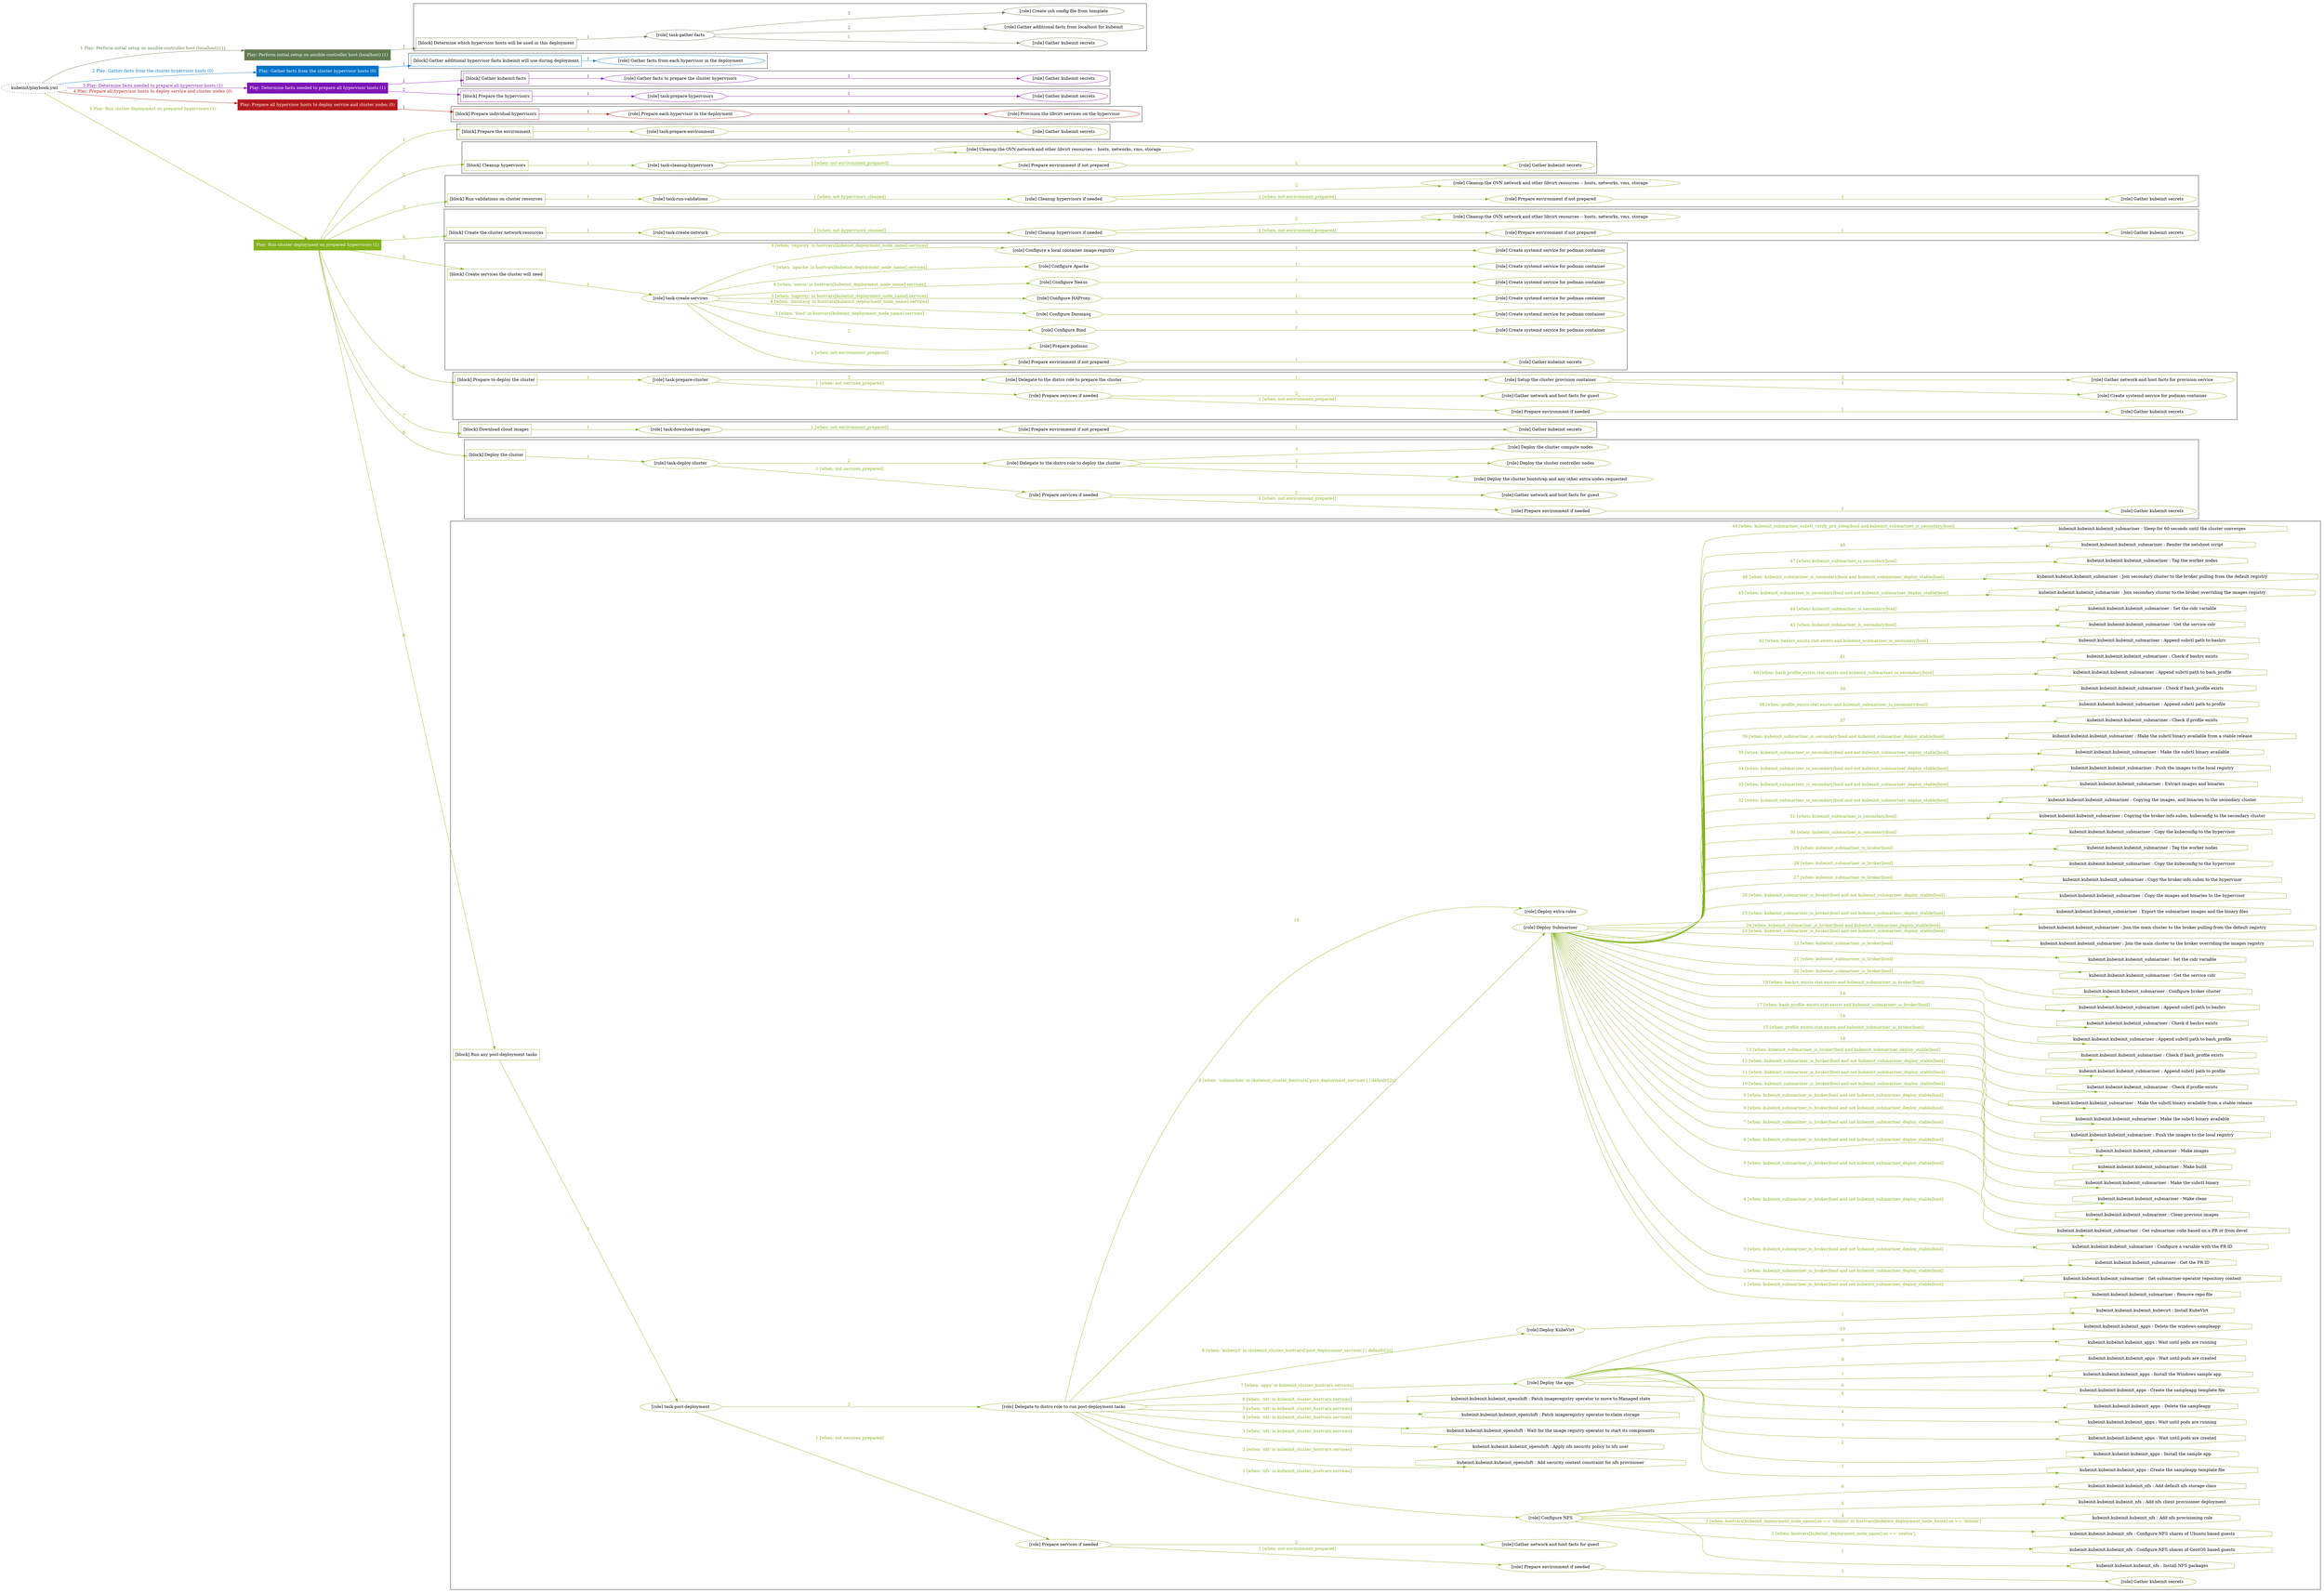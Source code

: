 digraph {
	graph [concentrate=true ordering=in rankdir=LR ratio=fill]
	edge [esep=5 sep=10]
	"kubeinit/playbook.yml" [URL="/home/runner/work/kubeinit/kubeinit/kubeinit/playbook.yml" id=playbook_e1dace8f style=dotted]
	"kubeinit/playbook.yml" -> play_2c069d59 [label="1 Play: Perform initial setup on ansible-controller host (localhost) (1)" color="#627b51" fontcolor="#627b51" id=edge_play_2c069d59 labeltooltip="1 Play: Perform initial setup on ansible-controller host (localhost) (1)" tooltip="1 Play: Perform initial setup on ansible-controller host (localhost) (1)"]
	subgraph "Play: Perform initial setup on ansible-controller host (localhost) (1)" {
		play_2c069d59 [label="Play: Perform initial setup on ansible-controller host (localhost) (1)" URL="/home/runner/work/kubeinit/kubeinit/kubeinit/playbook.yml" color="#627b51" fontcolor="#ffffff" id=play_2c069d59 shape=box style=filled tooltip=localhost]
		play_2c069d59 -> block_5638a8b7 [label=1 color="#627b51" fontcolor="#627b51" id=edge_block_5638a8b7 labeltooltip=1 tooltip=1]
		subgraph cluster_block_5638a8b7 {
			block_5638a8b7 [label="[block] Determine which hypervisor hosts will be used in this deployment" URL="/home/runner/work/kubeinit/kubeinit/kubeinit/playbook.yml" color="#627b51" id=block_5638a8b7 labeltooltip="Determine which hypervisor hosts will be used in this deployment" shape=box tooltip="Determine which hypervisor hosts will be used in this deployment"]
			block_5638a8b7 -> role_c42b6812 [label="1 " color="#627b51" fontcolor="#627b51" id=edge_role_c42b6812 labeltooltip="1 " tooltip="1 "]
			subgraph "task-gather-facts" {
				role_c42b6812 [label="[role] task-gather-facts" URL="/home/runner/work/kubeinit/kubeinit/kubeinit/playbook.yml" color="#627b51" id=role_c42b6812 tooltip="task-gather-facts"]
				role_c42b6812 -> role_693facf9 [label="1 " color="#627b51" fontcolor="#627b51" id=edge_role_693facf9 labeltooltip="1 " tooltip="1 "]
				subgraph "Gather kubeinit secrets" {
					role_693facf9 [label="[role] Gather kubeinit secrets" URL="/home/runner/.ansible/collections/ansible_collections/kubeinit/kubeinit/roles/kubeinit_prepare/tasks/build_hypervisors_group.yml" color="#627b51" id=role_693facf9 tooltip="Gather kubeinit secrets"]
				}
				role_c42b6812 -> role_79f36aa1 [label="2 " color="#627b51" fontcolor="#627b51" id=edge_role_79f36aa1 labeltooltip="2 " tooltip="2 "]
				subgraph "Gather additional facts from localhost for kubeinit" {
					role_79f36aa1 [label="[role] Gather additional facts from localhost for kubeinit" URL="/home/runner/.ansible/collections/ansible_collections/kubeinit/kubeinit/roles/kubeinit_prepare/tasks/build_hypervisors_group.yml" color="#627b51" id=role_79f36aa1 tooltip="Gather additional facts from localhost for kubeinit"]
				}
				role_c42b6812 -> role_9603257c [label="3 " color="#627b51" fontcolor="#627b51" id=edge_role_9603257c labeltooltip="3 " tooltip="3 "]
				subgraph "Create ssh config file from template" {
					role_9603257c [label="[role] Create ssh config file from template" URL="/home/runner/.ansible/collections/ansible_collections/kubeinit/kubeinit/roles/kubeinit_prepare/tasks/build_hypervisors_group.yml" color="#627b51" id=role_9603257c tooltip="Create ssh config file from template"]
				}
			}
		}
	}
	"kubeinit/playbook.yml" -> play_ac769778 [label="2 Play: Gather facts from the cluster hypervisor hosts (0)" color="#0374c9" fontcolor="#0374c9" id=edge_play_ac769778 labeltooltip="2 Play: Gather facts from the cluster hypervisor hosts (0)" tooltip="2 Play: Gather facts from the cluster hypervisor hosts (0)"]
	subgraph "Play: Gather facts from the cluster hypervisor hosts (0)" {
		play_ac769778 [label="Play: Gather facts from the cluster hypervisor hosts (0)" URL="/home/runner/work/kubeinit/kubeinit/kubeinit/playbook.yml" color="#0374c9" fontcolor="#ffffff" id=play_ac769778 shape=box style=filled tooltip="Play: Gather facts from the cluster hypervisor hosts (0)"]
		play_ac769778 -> block_d15f1f8b [label=1 color="#0374c9" fontcolor="#0374c9" id=edge_block_d15f1f8b labeltooltip=1 tooltip=1]
		subgraph cluster_block_d15f1f8b {
			block_d15f1f8b [label="[block] Gather additional hypervisor facts kubeinit will use during deployment" URL="/home/runner/work/kubeinit/kubeinit/kubeinit/playbook.yml" color="#0374c9" id=block_d15f1f8b labeltooltip="Gather additional hypervisor facts kubeinit will use during deployment" shape=box tooltip="Gather additional hypervisor facts kubeinit will use during deployment"]
			block_d15f1f8b -> role_33142c11 [label="1 " color="#0374c9" fontcolor="#0374c9" id=edge_role_33142c11 labeltooltip="1 " tooltip="1 "]
			subgraph "Gather facts from each hypervisor in the deployment" {
				role_33142c11 [label="[role] Gather facts from each hypervisor in the deployment" URL="/home/runner/work/kubeinit/kubeinit/kubeinit/playbook.yml" color="#0374c9" id=role_33142c11 tooltip="Gather facts from each hypervisor in the deployment"]
			}
		}
	}
	"kubeinit/playbook.yml" -> play_96f53b43 [label="3 Play: Determine facts needed to prepare all hypervisor hosts (1)" color="#7d16b6" fontcolor="#7d16b6" id=edge_play_96f53b43 labeltooltip="3 Play: Determine facts needed to prepare all hypervisor hosts (1)" tooltip="3 Play: Determine facts needed to prepare all hypervisor hosts (1)"]
	subgraph "Play: Determine facts needed to prepare all hypervisor hosts (1)" {
		play_96f53b43 [label="Play: Determine facts needed to prepare all hypervisor hosts (1)" URL="/home/runner/work/kubeinit/kubeinit/kubeinit/playbook.yml" color="#7d16b6" fontcolor="#ffffff" id=play_96f53b43 shape=box style=filled tooltip=localhost]
		play_96f53b43 -> block_eeb1ed4b [label=1 color="#7d16b6" fontcolor="#7d16b6" id=edge_block_eeb1ed4b labeltooltip=1 tooltip=1]
		subgraph cluster_block_eeb1ed4b {
			block_eeb1ed4b [label="[block] Gather kubeinit facts" URL="/home/runner/work/kubeinit/kubeinit/kubeinit/playbook.yml" color="#7d16b6" id=block_eeb1ed4b labeltooltip="Gather kubeinit facts" shape=box tooltip="Gather kubeinit facts"]
			block_eeb1ed4b -> role_8d70af02 [label="1 " color="#7d16b6" fontcolor="#7d16b6" id=edge_role_8d70af02 labeltooltip="1 " tooltip="1 "]
			subgraph "Gather facts to prepare the cluster hypervisors" {
				role_8d70af02 [label="[role] Gather facts to prepare the cluster hypervisors" URL="/home/runner/work/kubeinit/kubeinit/kubeinit/playbook.yml" color="#7d16b6" id=role_8d70af02 tooltip="Gather facts to prepare the cluster hypervisors"]
				role_8d70af02 -> role_28b8e680 [label="1 " color="#7d16b6" fontcolor="#7d16b6" id=edge_role_28b8e680 labeltooltip="1 " tooltip="1 "]
				subgraph "Gather kubeinit secrets" {
					role_28b8e680 [label="[role] Gather kubeinit secrets" URL="/home/runner/.ansible/collections/ansible_collections/kubeinit/kubeinit/roles/kubeinit_prepare/tasks/gather_kubeinit_facts.yml" color="#7d16b6" id=role_28b8e680 tooltip="Gather kubeinit secrets"]
				}
			}
		}
		play_96f53b43 -> block_2be6d27b [label=2 color="#7d16b6" fontcolor="#7d16b6" id=edge_block_2be6d27b labeltooltip=2 tooltip=2]
		subgraph cluster_block_2be6d27b {
			block_2be6d27b [label="[block] Prepare the hypervisors" URL="/home/runner/work/kubeinit/kubeinit/kubeinit/playbook.yml" color="#7d16b6" id=block_2be6d27b labeltooltip="Prepare the hypervisors" shape=box tooltip="Prepare the hypervisors"]
			block_2be6d27b -> role_f88c68cb [label="1 " color="#7d16b6" fontcolor="#7d16b6" id=edge_role_f88c68cb labeltooltip="1 " tooltip="1 "]
			subgraph "task-prepare-hypervisors" {
				role_f88c68cb [label="[role] task-prepare-hypervisors" URL="/home/runner/work/kubeinit/kubeinit/kubeinit/playbook.yml" color="#7d16b6" id=role_f88c68cb tooltip="task-prepare-hypervisors"]
				role_f88c68cb -> role_c9e76282 [label="1 " color="#7d16b6" fontcolor="#7d16b6" id=edge_role_c9e76282 labeltooltip="1 " tooltip="1 "]
				subgraph "Gather kubeinit secrets" {
					role_c9e76282 [label="[role] Gather kubeinit secrets" URL="/home/runner/.ansible/collections/ansible_collections/kubeinit/kubeinit/roles/kubeinit_prepare/tasks/gather_kubeinit_facts.yml" color="#7d16b6" id=role_c9e76282 tooltip="Gather kubeinit secrets"]
				}
			}
		}
	}
	"kubeinit/playbook.yml" -> play_41065a75 [label="4 Play: Prepare all hypervisor hosts to deploy service and cluster nodes (0)" color="#b21a1c" fontcolor="#b21a1c" id=edge_play_41065a75 labeltooltip="4 Play: Prepare all hypervisor hosts to deploy service and cluster nodes (0)" tooltip="4 Play: Prepare all hypervisor hosts to deploy service and cluster nodes (0)"]
	subgraph "Play: Prepare all hypervisor hosts to deploy service and cluster nodes (0)" {
		play_41065a75 [label="Play: Prepare all hypervisor hosts to deploy service and cluster nodes (0)" URL="/home/runner/work/kubeinit/kubeinit/kubeinit/playbook.yml" color="#b21a1c" fontcolor="#ffffff" id=play_41065a75 shape=box style=filled tooltip="Play: Prepare all hypervisor hosts to deploy service and cluster nodes (0)"]
		play_41065a75 -> block_6746bebf [label=1 color="#b21a1c" fontcolor="#b21a1c" id=edge_block_6746bebf labeltooltip=1 tooltip=1]
		subgraph cluster_block_6746bebf {
			block_6746bebf [label="[block] Prepare individual hypervisors" URL="/home/runner/work/kubeinit/kubeinit/kubeinit/playbook.yml" color="#b21a1c" id=block_6746bebf labeltooltip="Prepare individual hypervisors" shape=box tooltip="Prepare individual hypervisors"]
			block_6746bebf -> role_8516e955 [label="1 " color="#b21a1c" fontcolor="#b21a1c" id=edge_role_8516e955 labeltooltip="1 " tooltip="1 "]
			subgraph "Prepare each hypervisor in the deployment" {
				role_8516e955 [label="[role] Prepare each hypervisor in the deployment" URL="/home/runner/work/kubeinit/kubeinit/kubeinit/playbook.yml" color="#b21a1c" id=role_8516e955 tooltip="Prepare each hypervisor in the deployment"]
				role_8516e955 -> role_5c44bef6 [label="1 " color="#b21a1c" fontcolor="#b21a1c" id=edge_role_5c44bef6 labeltooltip="1 " tooltip="1 "]
				subgraph "Provision the libvirt services on the hypervisor" {
					role_5c44bef6 [label="[role] Provision the libvirt services on the hypervisor" URL="/home/runner/.ansible/collections/ansible_collections/kubeinit/kubeinit/roles/kubeinit_prepare/tasks/prepare_hypervisor.yml" color="#b21a1c" id=role_5c44bef6 tooltip="Provision the libvirt services on the hypervisor"]
				}
			}
		}
	}
	"kubeinit/playbook.yml" -> play_19951587 [label="5 Play: Run cluster deployment on prepared hypervisors (1)" color="#83b11b" fontcolor="#83b11b" id=edge_play_19951587 labeltooltip="5 Play: Run cluster deployment on prepared hypervisors (1)" tooltip="5 Play: Run cluster deployment on prepared hypervisors (1)"]
	subgraph "Play: Run cluster deployment on prepared hypervisors (1)" {
		play_19951587 [label="Play: Run cluster deployment on prepared hypervisors (1)" URL="/home/runner/work/kubeinit/kubeinit/kubeinit/playbook.yml" color="#83b11b" fontcolor="#ffffff" id=play_19951587 shape=box style=filled tooltip=localhost]
		play_19951587 -> block_bbc85b74 [label=1 color="#83b11b" fontcolor="#83b11b" id=edge_block_bbc85b74 labeltooltip=1 tooltip=1]
		subgraph cluster_block_bbc85b74 {
			block_bbc85b74 [label="[block] Prepare the environment" URL="/home/runner/work/kubeinit/kubeinit/kubeinit/playbook.yml" color="#83b11b" id=block_bbc85b74 labeltooltip="Prepare the environment" shape=box tooltip="Prepare the environment"]
			block_bbc85b74 -> role_21fe025b [label="1 " color="#83b11b" fontcolor="#83b11b" id=edge_role_21fe025b labeltooltip="1 " tooltip="1 "]
			subgraph "task-prepare-environment" {
				role_21fe025b [label="[role] task-prepare-environment" URL="/home/runner/work/kubeinit/kubeinit/kubeinit/playbook.yml" color="#83b11b" id=role_21fe025b tooltip="task-prepare-environment"]
				role_21fe025b -> role_a7b7ba13 [label="1 " color="#83b11b" fontcolor="#83b11b" id=edge_role_a7b7ba13 labeltooltip="1 " tooltip="1 "]
				subgraph "Gather kubeinit secrets" {
					role_a7b7ba13 [label="[role] Gather kubeinit secrets" URL="/home/runner/.ansible/collections/ansible_collections/kubeinit/kubeinit/roles/kubeinit_prepare/tasks/gather_kubeinit_facts.yml" color="#83b11b" id=role_a7b7ba13 tooltip="Gather kubeinit secrets"]
				}
			}
		}
		play_19951587 -> block_7fd1f780 [label=2 color="#83b11b" fontcolor="#83b11b" id=edge_block_7fd1f780 labeltooltip=2 tooltip=2]
		subgraph cluster_block_7fd1f780 {
			block_7fd1f780 [label="[block] Cleanup hypervisors" URL="/home/runner/work/kubeinit/kubeinit/kubeinit/playbook.yml" color="#83b11b" id=block_7fd1f780 labeltooltip="Cleanup hypervisors" shape=box tooltip="Cleanup hypervisors"]
			block_7fd1f780 -> role_2a0b6c70 [label="1 " color="#83b11b" fontcolor="#83b11b" id=edge_role_2a0b6c70 labeltooltip="1 " tooltip="1 "]
			subgraph "task-cleanup-hypervisors" {
				role_2a0b6c70 [label="[role] task-cleanup-hypervisors" URL="/home/runner/work/kubeinit/kubeinit/kubeinit/playbook.yml" color="#83b11b" id=role_2a0b6c70 tooltip="task-cleanup-hypervisors"]
				role_2a0b6c70 -> role_a6eda9c7 [label="1 [when: not environment_prepared]" color="#83b11b" fontcolor="#83b11b" id=edge_role_a6eda9c7 labeltooltip="1 [when: not environment_prepared]" tooltip="1 [when: not environment_prepared]"]
				subgraph "Prepare environment if not prepared" {
					role_a6eda9c7 [label="[role] Prepare environment if not prepared" URL="/home/runner/.ansible/collections/ansible_collections/kubeinit/kubeinit/roles/kubeinit_prepare/tasks/cleanup_hypervisors.yml" color="#83b11b" id=role_a6eda9c7 tooltip="Prepare environment if not prepared"]
					role_a6eda9c7 -> role_9078da4e [label="1 " color="#83b11b" fontcolor="#83b11b" id=edge_role_9078da4e labeltooltip="1 " tooltip="1 "]
					subgraph "Gather kubeinit secrets" {
						role_9078da4e [label="[role] Gather kubeinit secrets" URL="/home/runner/.ansible/collections/ansible_collections/kubeinit/kubeinit/roles/kubeinit_prepare/tasks/gather_kubeinit_facts.yml" color="#83b11b" id=role_9078da4e tooltip="Gather kubeinit secrets"]
					}
				}
				role_2a0b6c70 -> role_7fb9d765 [label="2 " color="#83b11b" fontcolor="#83b11b" id=edge_role_7fb9d765 labeltooltip="2 " tooltip="2 "]
				subgraph "Cleanup the OVN network and other libvirt resources -- hosts, networks, vms, storage" {
					role_7fb9d765 [label="[role] Cleanup the OVN network and other libvirt resources -- hosts, networks, vms, storage" URL="/home/runner/.ansible/collections/ansible_collections/kubeinit/kubeinit/roles/kubeinit_prepare/tasks/cleanup_hypervisors.yml" color="#83b11b" id=role_7fb9d765 tooltip="Cleanup the OVN network and other libvirt resources -- hosts, networks, vms, storage"]
				}
			}
		}
		play_19951587 -> block_f3702872 [label=3 color="#83b11b" fontcolor="#83b11b" id=edge_block_f3702872 labeltooltip=3 tooltip=3]
		subgraph cluster_block_f3702872 {
			block_f3702872 [label="[block] Run validations on cluster resources" URL="/home/runner/work/kubeinit/kubeinit/kubeinit/playbook.yml" color="#83b11b" id=block_f3702872 labeltooltip="Run validations on cluster resources" shape=box tooltip="Run validations on cluster resources"]
			block_f3702872 -> role_d1716b0d [label="1 " color="#83b11b" fontcolor="#83b11b" id=edge_role_d1716b0d labeltooltip="1 " tooltip="1 "]
			subgraph "task-run-validations" {
				role_d1716b0d [label="[role] task-run-validations" URL="/home/runner/work/kubeinit/kubeinit/kubeinit/playbook.yml" color="#83b11b" id=role_d1716b0d tooltip="task-run-validations"]
				role_d1716b0d -> role_f1dd1c89 [label="1 [when: not hypervisors_cleaned]" color="#83b11b" fontcolor="#83b11b" id=edge_role_f1dd1c89 labeltooltip="1 [when: not hypervisors_cleaned]" tooltip="1 [when: not hypervisors_cleaned]"]
				subgraph "Cleanup hypervisors if needed" {
					role_f1dd1c89 [label="[role] Cleanup hypervisors if needed" URL="/home/runner/.ansible/collections/ansible_collections/kubeinit/kubeinit/roles/kubeinit_validations/tasks/main.yml" color="#83b11b" id=role_f1dd1c89 tooltip="Cleanup hypervisors if needed"]
					role_f1dd1c89 -> role_4cf173d5 [label="1 [when: not environment_prepared]" color="#83b11b" fontcolor="#83b11b" id=edge_role_4cf173d5 labeltooltip="1 [when: not environment_prepared]" tooltip="1 [when: not environment_prepared]"]
					subgraph "Prepare environment if not prepared" {
						role_4cf173d5 [label="[role] Prepare environment if not prepared" URL="/home/runner/.ansible/collections/ansible_collections/kubeinit/kubeinit/roles/kubeinit_prepare/tasks/cleanup_hypervisors.yml" color="#83b11b" id=role_4cf173d5 tooltip="Prepare environment if not prepared"]
						role_4cf173d5 -> role_7bba96c1 [label="1 " color="#83b11b" fontcolor="#83b11b" id=edge_role_7bba96c1 labeltooltip="1 " tooltip="1 "]
						subgraph "Gather kubeinit secrets" {
							role_7bba96c1 [label="[role] Gather kubeinit secrets" URL="/home/runner/.ansible/collections/ansible_collections/kubeinit/kubeinit/roles/kubeinit_prepare/tasks/gather_kubeinit_facts.yml" color="#83b11b" id=role_7bba96c1 tooltip="Gather kubeinit secrets"]
						}
					}
					role_f1dd1c89 -> role_3a233ffc [label="2 " color="#83b11b" fontcolor="#83b11b" id=edge_role_3a233ffc labeltooltip="2 " tooltip="2 "]
					subgraph "Cleanup the OVN network and other libvirt resources -- hosts, networks, vms, storage" {
						role_3a233ffc [label="[role] Cleanup the OVN network and other libvirt resources -- hosts, networks, vms, storage" URL="/home/runner/.ansible/collections/ansible_collections/kubeinit/kubeinit/roles/kubeinit_prepare/tasks/cleanup_hypervisors.yml" color="#83b11b" id=role_3a233ffc tooltip="Cleanup the OVN network and other libvirt resources -- hosts, networks, vms, storage"]
					}
				}
			}
		}
		play_19951587 -> block_d9a93105 [label=4 color="#83b11b" fontcolor="#83b11b" id=edge_block_d9a93105 labeltooltip=4 tooltip=4]
		subgraph cluster_block_d9a93105 {
			block_d9a93105 [label="[block] Create the cluster network resources" URL="/home/runner/work/kubeinit/kubeinit/kubeinit/playbook.yml" color="#83b11b" id=block_d9a93105 labeltooltip="Create the cluster network resources" shape=box tooltip="Create the cluster network resources"]
			block_d9a93105 -> role_c6304de6 [label="1 " color="#83b11b" fontcolor="#83b11b" id=edge_role_c6304de6 labeltooltip="1 " tooltip="1 "]
			subgraph "task-create-network" {
				role_c6304de6 [label="[role] task-create-network" URL="/home/runner/work/kubeinit/kubeinit/kubeinit/playbook.yml" color="#83b11b" id=role_c6304de6 tooltip="task-create-network"]
				role_c6304de6 -> role_e3b0950e [label="1 [when: not hypervisors_cleaned]" color="#83b11b" fontcolor="#83b11b" id=edge_role_e3b0950e labeltooltip="1 [when: not hypervisors_cleaned]" tooltip="1 [when: not hypervisors_cleaned]"]
				subgraph "Cleanup hypervisors if needed" {
					role_e3b0950e [label="[role] Cleanup hypervisors if needed" URL="/home/runner/.ansible/collections/ansible_collections/kubeinit/kubeinit/roles/kubeinit_libvirt/tasks/create_network.yml" color="#83b11b" id=role_e3b0950e tooltip="Cleanup hypervisors if needed"]
					role_e3b0950e -> role_83f5d773 [label="1 [when: not environment_prepared]" color="#83b11b" fontcolor="#83b11b" id=edge_role_83f5d773 labeltooltip="1 [when: not environment_prepared]" tooltip="1 [when: not environment_prepared]"]
					subgraph "Prepare environment if not prepared" {
						role_83f5d773 [label="[role] Prepare environment if not prepared" URL="/home/runner/.ansible/collections/ansible_collections/kubeinit/kubeinit/roles/kubeinit_prepare/tasks/cleanup_hypervisors.yml" color="#83b11b" id=role_83f5d773 tooltip="Prepare environment if not prepared"]
						role_83f5d773 -> role_ddc40f30 [label="1 " color="#83b11b" fontcolor="#83b11b" id=edge_role_ddc40f30 labeltooltip="1 " tooltip="1 "]
						subgraph "Gather kubeinit secrets" {
							role_ddc40f30 [label="[role] Gather kubeinit secrets" URL="/home/runner/.ansible/collections/ansible_collections/kubeinit/kubeinit/roles/kubeinit_prepare/tasks/gather_kubeinit_facts.yml" color="#83b11b" id=role_ddc40f30 tooltip="Gather kubeinit secrets"]
						}
					}
					role_e3b0950e -> role_37def0f8 [label="2 " color="#83b11b" fontcolor="#83b11b" id=edge_role_37def0f8 labeltooltip="2 " tooltip="2 "]
					subgraph "Cleanup the OVN network and other libvirt resources -- hosts, networks, vms, storage" {
						role_37def0f8 [label="[role] Cleanup the OVN network and other libvirt resources -- hosts, networks, vms, storage" URL="/home/runner/.ansible/collections/ansible_collections/kubeinit/kubeinit/roles/kubeinit_prepare/tasks/cleanup_hypervisors.yml" color="#83b11b" id=role_37def0f8 tooltip="Cleanup the OVN network and other libvirt resources -- hosts, networks, vms, storage"]
					}
				}
			}
		}
		play_19951587 -> block_6db02a86 [label=5 color="#83b11b" fontcolor="#83b11b" id=edge_block_6db02a86 labeltooltip=5 tooltip=5]
		subgraph cluster_block_6db02a86 {
			block_6db02a86 [label="[block] Create services the cluster will need" URL="/home/runner/work/kubeinit/kubeinit/kubeinit/playbook.yml" color="#83b11b" id=block_6db02a86 labeltooltip="Create services the cluster will need" shape=box tooltip="Create services the cluster will need"]
			block_6db02a86 -> role_71f65504 [label="1 " color="#83b11b" fontcolor="#83b11b" id=edge_role_71f65504 labeltooltip="1 " tooltip="1 "]
			subgraph "task-create-services" {
				role_71f65504 [label="[role] task-create-services" URL="/home/runner/work/kubeinit/kubeinit/kubeinit/playbook.yml" color="#83b11b" id=role_71f65504 tooltip="task-create-services"]
				role_71f65504 -> role_f771d471 [label="1 [when: not environment_prepared]" color="#83b11b" fontcolor="#83b11b" id=edge_role_f771d471 labeltooltip="1 [when: not environment_prepared]" tooltip="1 [when: not environment_prepared]"]
				subgraph "Prepare environment if not prepared" {
					role_f771d471 [label="[role] Prepare environment if not prepared" URL="/home/runner/.ansible/collections/ansible_collections/kubeinit/kubeinit/roles/kubeinit_services/tasks/main.yml" color="#83b11b" id=role_f771d471 tooltip="Prepare environment if not prepared"]
					role_f771d471 -> role_3431a846 [label="1 " color="#83b11b" fontcolor="#83b11b" id=edge_role_3431a846 labeltooltip="1 " tooltip="1 "]
					subgraph "Gather kubeinit secrets" {
						role_3431a846 [label="[role] Gather kubeinit secrets" URL="/home/runner/.ansible/collections/ansible_collections/kubeinit/kubeinit/roles/kubeinit_prepare/tasks/gather_kubeinit_facts.yml" color="#83b11b" id=role_3431a846 tooltip="Gather kubeinit secrets"]
					}
				}
				role_71f65504 -> role_c6590eaa [label="2 " color="#83b11b" fontcolor="#83b11b" id=edge_role_c6590eaa labeltooltip="2 " tooltip="2 "]
				subgraph "Prepare podman" {
					role_c6590eaa [label="[role] Prepare podman" URL="/home/runner/.ansible/collections/ansible_collections/kubeinit/kubeinit/roles/kubeinit_services/tasks/00_create_service_pod.yml" color="#83b11b" id=role_c6590eaa tooltip="Prepare podman"]
				}
				role_71f65504 -> role_6786a19a [label="3 [when: 'bind' in hostvars[kubeinit_deployment_node_name].services]" color="#83b11b" fontcolor="#83b11b" id=edge_role_6786a19a labeltooltip="3 [when: 'bind' in hostvars[kubeinit_deployment_node_name].services]" tooltip="3 [when: 'bind' in hostvars[kubeinit_deployment_node_name].services]"]
				subgraph "Configure Bind" {
					role_6786a19a [label="[role] Configure Bind" URL="/home/runner/.ansible/collections/ansible_collections/kubeinit/kubeinit/roles/kubeinit_services/tasks/start_services_containers.yml" color="#83b11b" id=role_6786a19a tooltip="Configure Bind"]
					role_6786a19a -> role_de7cd4a9 [label="1 " color="#83b11b" fontcolor="#83b11b" id=edge_role_de7cd4a9 labeltooltip="1 " tooltip="1 "]
					subgraph "Create systemd service for podman container" {
						role_de7cd4a9 [label="[role] Create systemd service for podman container" URL="/home/runner/.ansible/collections/ansible_collections/kubeinit/kubeinit/roles/kubeinit_bind/tasks/main.yml" color="#83b11b" id=role_de7cd4a9 tooltip="Create systemd service for podman container"]
					}
				}
				role_71f65504 -> role_2cac2ace [label="4 [when: 'dnsmasq' in hostvars[kubeinit_deployment_node_name].services]" color="#83b11b" fontcolor="#83b11b" id=edge_role_2cac2ace labeltooltip="4 [when: 'dnsmasq' in hostvars[kubeinit_deployment_node_name].services]" tooltip="4 [when: 'dnsmasq' in hostvars[kubeinit_deployment_node_name].services]"]
				subgraph "Configure Dnsmasq" {
					role_2cac2ace [label="[role] Configure Dnsmasq" URL="/home/runner/.ansible/collections/ansible_collections/kubeinit/kubeinit/roles/kubeinit_services/tasks/start_services_containers.yml" color="#83b11b" id=role_2cac2ace tooltip="Configure Dnsmasq"]
					role_2cac2ace -> role_24f6e19d [label="1 " color="#83b11b" fontcolor="#83b11b" id=edge_role_24f6e19d labeltooltip="1 " tooltip="1 "]
					subgraph "Create systemd service for podman container" {
						role_24f6e19d [label="[role] Create systemd service for podman container" URL="/home/runner/.ansible/collections/ansible_collections/kubeinit/kubeinit/roles/kubeinit_dnsmasq/tasks/main.yml" color="#83b11b" id=role_24f6e19d tooltip="Create systemd service for podman container"]
					}
				}
				role_71f65504 -> role_9915c4a6 [label="5 [when: 'haproxy' in hostvars[kubeinit_deployment_node_name].services]" color="#83b11b" fontcolor="#83b11b" id=edge_role_9915c4a6 labeltooltip="5 [when: 'haproxy' in hostvars[kubeinit_deployment_node_name].services]" tooltip="5 [when: 'haproxy' in hostvars[kubeinit_deployment_node_name].services]"]
				subgraph "Configure HAProxy" {
					role_9915c4a6 [label="[role] Configure HAProxy" URL="/home/runner/.ansible/collections/ansible_collections/kubeinit/kubeinit/roles/kubeinit_services/tasks/start_services_containers.yml" color="#83b11b" id=role_9915c4a6 tooltip="Configure HAProxy"]
					role_9915c4a6 -> role_e5fd4592 [label="1 " color="#83b11b" fontcolor="#83b11b" id=edge_role_e5fd4592 labeltooltip="1 " tooltip="1 "]
					subgraph "Create systemd service for podman container" {
						role_e5fd4592 [label="[role] Create systemd service for podman container" URL="/home/runner/.ansible/collections/ansible_collections/kubeinit/kubeinit/roles/kubeinit_haproxy/tasks/main.yml" color="#83b11b" id=role_e5fd4592 tooltip="Create systemd service for podman container"]
					}
				}
				role_71f65504 -> role_c01a7cef [label="6 [when: 'nexus' in hostvars[kubeinit_deployment_node_name].services]" color="#83b11b" fontcolor="#83b11b" id=edge_role_c01a7cef labeltooltip="6 [when: 'nexus' in hostvars[kubeinit_deployment_node_name].services]" tooltip="6 [when: 'nexus' in hostvars[kubeinit_deployment_node_name].services]"]
				subgraph "Configure Nexus" {
					role_c01a7cef [label="[role] Configure Nexus" URL="/home/runner/.ansible/collections/ansible_collections/kubeinit/kubeinit/roles/kubeinit_services/tasks/start_services_containers.yml" color="#83b11b" id=role_c01a7cef tooltip="Configure Nexus"]
					role_c01a7cef -> role_f33b911a [label="1 " color="#83b11b" fontcolor="#83b11b" id=edge_role_f33b911a labeltooltip="1 " tooltip="1 "]
					subgraph "Create systemd service for podman container" {
						role_f33b911a [label="[role] Create systemd service for podman container" URL="/home/runner/.ansible/collections/ansible_collections/kubeinit/kubeinit/roles/kubeinit_nexus/tasks/main.yml" color="#83b11b" id=role_f33b911a tooltip="Create systemd service for podman container"]
					}
				}
				role_71f65504 -> role_8d7c32ea [label="7 [when: 'apache' in hostvars[kubeinit_deployment_node_name].services]" color="#83b11b" fontcolor="#83b11b" id=edge_role_8d7c32ea labeltooltip="7 [when: 'apache' in hostvars[kubeinit_deployment_node_name].services]" tooltip="7 [when: 'apache' in hostvars[kubeinit_deployment_node_name].services]"]
				subgraph "Configure Apache" {
					role_8d7c32ea [label="[role] Configure Apache" URL="/home/runner/.ansible/collections/ansible_collections/kubeinit/kubeinit/roles/kubeinit_services/tasks/start_services_containers.yml" color="#83b11b" id=role_8d7c32ea tooltip="Configure Apache"]
					role_8d7c32ea -> role_a9e19b01 [label="1 " color="#83b11b" fontcolor="#83b11b" id=edge_role_a9e19b01 labeltooltip="1 " tooltip="1 "]
					subgraph "Create systemd service for podman container" {
						role_a9e19b01 [label="[role] Create systemd service for podman container" URL="/home/runner/.ansible/collections/ansible_collections/kubeinit/kubeinit/roles/kubeinit_apache/tasks/main.yml" color="#83b11b" id=role_a9e19b01 tooltip="Create systemd service for podman container"]
					}
				}
				role_71f65504 -> role_2bd6b1b9 [label="8 [when: 'registry' in hostvars[kubeinit_deployment_node_name].services]" color="#83b11b" fontcolor="#83b11b" id=edge_role_2bd6b1b9 labeltooltip="8 [when: 'registry' in hostvars[kubeinit_deployment_node_name].services]" tooltip="8 [when: 'registry' in hostvars[kubeinit_deployment_node_name].services]"]
				subgraph "Configure a local container image registry" {
					role_2bd6b1b9 [label="[role] Configure a local container image registry" URL="/home/runner/.ansible/collections/ansible_collections/kubeinit/kubeinit/roles/kubeinit_services/tasks/start_services_containers.yml" color="#83b11b" id=role_2bd6b1b9 tooltip="Configure a local container image registry"]
					role_2bd6b1b9 -> role_e7302336 [label="1 " color="#83b11b" fontcolor="#83b11b" id=edge_role_e7302336 labeltooltip="1 " tooltip="1 "]
					subgraph "Create systemd service for podman container" {
						role_e7302336 [label="[role] Create systemd service for podman container" URL="/home/runner/.ansible/collections/ansible_collections/kubeinit/kubeinit/roles/kubeinit_registry/tasks/main.yml" color="#83b11b" id=role_e7302336 tooltip="Create systemd service for podman container"]
					}
				}
			}
		}
		play_19951587 -> block_367da453 [label=6 color="#83b11b" fontcolor="#83b11b" id=edge_block_367da453 labeltooltip=6 tooltip=6]
		subgraph cluster_block_367da453 {
			block_367da453 [label="[block] Prepare to deploy the cluster" URL="/home/runner/work/kubeinit/kubeinit/kubeinit/playbook.yml" color="#83b11b" id=block_367da453 labeltooltip="Prepare to deploy the cluster" shape=box tooltip="Prepare to deploy the cluster"]
			block_367da453 -> role_d73633ee [label="1 " color="#83b11b" fontcolor="#83b11b" id=edge_role_d73633ee labeltooltip="1 " tooltip="1 "]
			subgraph "task-prepare-cluster" {
				role_d73633ee [label="[role] task-prepare-cluster" URL="/home/runner/work/kubeinit/kubeinit/kubeinit/playbook.yml" color="#83b11b" id=role_d73633ee tooltip="task-prepare-cluster"]
				role_d73633ee -> role_dcb3859d [label="1 [when: not services_prepared]" color="#83b11b" fontcolor="#83b11b" id=edge_role_dcb3859d labeltooltip="1 [when: not services_prepared]" tooltip="1 [when: not services_prepared]"]
				subgraph "Prepare services if needed" {
					role_dcb3859d [label="[role] Prepare services if needed" URL="/home/runner/.ansible/collections/ansible_collections/kubeinit/kubeinit/roles/kubeinit_prepare/tasks/prepare_cluster.yml" color="#83b11b" id=role_dcb3859d tooltip="Prepare services if needed"]
					role_dcb3859d -> role_cb5aaa9d [label="1 [when: not environment_prepared]" color="#83b11b" fontcolor="#83b11b" id=edge_role_cb5aaa9d labeltooltip="1 [when: not environment_prepared]" tooltip="1 [when: not environment_prepared]"]
					subgraph "Prepare environment if needed" {
						role_cb5aaa9d [label="[role] Prepare environment if needed" URL="/home/runner/.ansible/collections/ansible_collections/kubeinit/kubeinit/roles/kubeinit_services/tasks/prepare_services.yml" color="#83b11b" id=role_cb5aaa9d tooltip="Prepare environment if needed"]
						role_cb5aaa9d -> role_d8c72cbb [label="1 " color="#83b11b" fontcolor="#83b11b" id=edge_role_d8c72cbb labeltooltip="1 " tooltip="1 "]
						subgraph "Gather kubeinit secrets" {
							role_d8c72cbb [label="[role] Gather kubeinit secrets" URL="/home/runner/.ansible/collections/ansible_collections/kubeinit/kubeinit/roles/kubeinit_prepare/tasks/gather_kubeinit_facts.yml" color="#83b11b" id=role_d8c72cbb tooltip="Gather kubeinit secrets"]
						}
					}
					role_dcb3859d -> role_cec76ab8 [label="2 " color="#83b11b" fontcolor="#83b11b" id=edge_role_cec76ab8 labeltooltip="2 " tooltip="2 "]
					subgraph "Gather network and host facts for guest" {
						role_cec76ab8 [label="[role] Gather network and host facts for guest" URL="/home/runner/.ansible/collections/ansible_collections/kubeinit/kubeinit/roles/kubeinit_services/tasks/prepare_services.yml" color="#83b11b" id=role_cec76ab8 tooltip="Gather network and host facts for guest"]
					}
				}
				role_d73633ee -> role_45385268 [label="2 " color="#83b11b" fontcolor="#83b11b" id=edge_role_45385268 labeltooltip="2 " tooltip="2 "]
				subgraph "Delegate to the distro role to prepare the cluster" {
					role_45385268 [label="[role] Delegate to the distro role to prepare the cluster" URL="/home/runner/.ansible/collections/ansible_collections/kubeinit/kubeinit/roles/kubeinit_prepare/tasks/prepare_cluster.yml" color="#83b11b" id=role_45385268 tooltip="Delegate to the distro role to prepare the cluster"]
					role_45385268 -> role_6f0b2c53 [label="1 " color="#83b11b" fontcolor="#83b11b" id=edge_role_6f0b2c53 labeltooltip="1 " tooltip="1 "]
					subgraph "Setup the cluster provision container" {
						role_6f0b2c53 [label="[role] Setup the cluster provision container" URL="/home/runner/.ansible/collections/ansible_collections/kubeinit/kubeinit/roles/kubeinit_openshift/tasks/prepare_cluster.yml" color="#83b11b" id=role_6f0b2c53 tooltip="Setup the cluster provision container"]
						role_6f0b2c53 -> role_17cf94ea [label="1 " color="#83b11b" fontcolor="#83b11b" id=edge_role_17cf94ea labeltooltip="1 " tooltip="1 "]
						subgraph "Create systemd service for podman container" {
							role_17cf94ea [label="[role] Create systemd service for podman container" URL="/home/runner/.ansible/collections/ansible_collections/kubeinit/kubeinit/roles/kubeinit_services/tasks/create_provision_container.yml" color="#83b11b" id=role_17cf94ea tooltip="Create systemd service for podman container"]
						}
						role_6f0b2c53 -> role_d5bc714b [label="2 " color="#83b11b" fontcolor="#83b11b" id=edge_role_d5bc714b labeltooltip="2 " tooltip="2 "]
						subgraph "Gather network and host facts for provision service" {
							role_d5bc714b [label="[role] Gather network and host facts for provision service" URL="/home/runner/.ansible/collections/ansible_collections/kubeinit/kubeinit/roles/kubeinit_services/tasks/create_provision_container.yml" color="#83b11b" id=role_d5bc714b tooltip="Gather network and host facts for provision service"]
						}
					}
				}
			}
		}
		play_19951587 -> block_7251ba19 [label=7 color="#83b11b" fontcolor="#83b11b" id=edge_block_7251ba19 labeltooltip=7 tooltip=7]
		subgraph cluster_block_7251ba19 {
			block_7251ba19 [label="[block] Download cloud images" URL="/home/runner/work/kubeinit/kubeinit/kubeinit/playbook.yml" color="#83b11b" id=block_7251ba19 labeltooltip="Download cloud images" shape=box tooltip="Download cloud images"]
			block_7251ba19 -> role_ff77e8a7 [label="1 " color="#83b11b" fontcolor="#83b11b" id=edge_role_ff77e8a7 labeltooltip="1 " tooltip="1 "]
			subgraph "task-download-images" {
				role_ff77e8a7 [label="[role] task-download-images" URL="/home/runner/work/kubeinit/kubeinit/kubeinit/playbook.yml" color="#83b11b" id=role_ff77e8a7 tooltip="task-download-images"]
				role_ff77e8a7 -> role_bba0e73c [label="1 [when: not environment_prepared]" color="#83b11b" fontcolor="#83b11b" id=edge_role_bba0e73c labeltooltip="1 [when: not environment_prepared]" tooltip="1 [when: not environment_prepared]"]
				subgraph "Prepare environment if not prepared" {
					role_bba0e73c [label="[role] Prepare environment if not prepared" URL="/home/runner/.ansible/collections/ansible_collections/kubeinit/kubeinit/roles/kubeinit_libvirt/tasks/download_cloud_images.yml" color="#83b11b" id=role_bba0e73c tooltip="Prepare environment if not prepared"]
					role_bba0e73c -> role_785d37a9 [label="1 " color="#83b11b" fontcolor="#83b11b" id=edge_role_785d37a9 labeltooltip="1 " tooltip="1 "]
					subgraph "Gather kubeinit secrets" {
						role_785d37a9 [label="[role] Gather kubeinit secrets" URL="/home/runner/.ansible/collections/ansible_collections/kubeinit/kubeinit/roles/kubeinit_prepare/tasks/gather_kubeinit_facts.yml" color="#83b11b" id=role_785d37a9 tooltip="Gather kubeinit secrets"]
					}
				}
			}
		}
		play_19951587 -> block_dae7af01 [label=8 color="#83b11b" fontcolor="#83b11b" id=edge_block_dae7af01 labeltooltip=8 tooltip=8]
		subgraph cluster_block_dae7af01 {
			block_dae7af01 [label="[block] Deploy the cluster" URL="/home/runner/work/kubeinit/kubeinit/kubeinit/playbook.yml" color="#83b11b" id=block_dae7af01 labeltooltip="Deploy the cluster" shape=box tooltip="Deploy the cluster"]
			block_dae7af01 -> role_7d0e64cb [label="1 " color="#83b11b" fontcolor="#83b11b" id=edge_role_7d0e64cb labeltooltip="1 " tooltip="1 "]
			subgraph "task-deploy-cluster" {
				role_7d0e64cb [label="[role] task-deploy-cluster" URL="/home/runner/work/kubeinit/kubeinit/kubeinit/playbook.yml" color="#83b11b" id=role_7d0e64cb tooltip="task-deploy-cluster"]
				role_7d0e64cb -> role_0c0a6ac3 [label="1 [when: not services_prepared]" color="#83b11b" fontcolor="#83b11b" id=edge_role_0c0a6ac3 labeltooltip="1 [when: not services_prepared]" tooltip="1 [when: not services_prepared]"]
				subgraph "Prepare services if needed" {
					role_0c0a6ac3 [label="[role] Prepare services if needed" URL="/home/runner/.ansible/collections/ansible_collections/kubeinit/kubeinit/roles/kubeinit_prepare/tasks/deploy_cluster.yml" color="#83b11b" id=role_0c0a6ac3 tooltip="Prepare services if needed"]
					role_0c0a6ac3 -> role_5bfdccf2 [label="1 [when: not environment_prepared]" color="#83b11b" fontcolor="#83b11b" id=edge_role_5bfdccf2 labeltooltip="1 [when: not environment_prepared]" tooltip="1 [when: not environment_prepared]"]
					subgraph "Prepare environment if needed" {
						role_5bfdccf2 [label="[role] Prepare environment if needed" URL="/home/runner/.ansible/collections/ansible_collections/kubeinit/kubeinit/roles/kubeinit_services/tasks/prepare_services.yml" color="#83b11b" id=role_5bfdccf2 tooltip="Prepare environment if needed"]
						role_5bfdccf2 -> role_fe6d8131 [label="1 " color="#83b11b" fontcolor="#83b11b" id=edge_role_fe6d8131 labeltooltip="1 " tooltip="1 "]
						subgraph "Gather kubeinit secrets" {
							role_fe6d8131 [label="[role] Gather kubeinit secrets" URL="/home/runner/.ansible/collections/ansible_collections/kubeinit/kubeinit/roles/kubeinit_prepare/tasks/gather_kubeinit_facts.yml" color="#83b11b" id=role_fe6d8131 tooltip="Gather kubeinit secrets"]
						}
					}
					role_0c0a6ac3 -> role_2681a88a [label="2 " color="#83b11b" fontcolor="#83b11b" id=edge_role_2681a88a labeltooltip="2 " tooltip="2 "]
					subgraph "Gather network and host facts for guest" {
						role_2681a88a [label="[role] Gather network and host facts for guest" URL="/home/runner/.ansible/collections/ansible_collections/kubeinit/kubeinit/roles/kubeinit_services/tasks/prepare_services.yml" color="#83b11b" id=role_2681a88a tooltip="Gather network and host facts for guest"]
					}
				}
				role_7d0e64cb -> role_421a34d8 [label="2 " color="#83b11b" fontcolor="#83b11b" id=edge_role_421a34d8 labeltooltip="2 " tooltip="2 "]
				subgraph "Delegate to the distro role to deploy the cluster" {
					role_421a34d8 [label="[role] Delegate to the distro role to deploy the cluster" URL="/home/runner/.ansible/collections/ansible_collections/kubeinit/kubeinit/roles/kubeinit_prepare/tasks/deploy_cluster.yml" color="#83b11b" id=role_421a34d8 tooltip="Delegate to the distro role to deploy the cluster"]
					role_421a34d8 -> role_4fb2fd55 [label="1 " color="#83b11b" fontcolor="#83b11b" id=edge_role_4fb2fd55 labeltooltip="1 " tooltip="1 "]
					subgraph "Deploy the cluster bootstrap and any other extra nodes requested" {
						role_4fb2fd55 [label="[role] Deploy the cluster bootstrap and any other extra nodes requested" URL="/home/runner/.ansible/collections/ansible_collections/kubeinit/kubeinit/roles/kubeinit_openshift/tasks/main.yml" color="#83b11b" id=role_4fb2fd55 tooltip="Deploy the cluster bootstrap and any other extra nodes requested"]
					}
					role_421a34d8 -> role_fd914da0 [label="2 " color="#83b11b" fontcolor="#83b11b" id=edge_role_fd914da0 labeltooltip="2 " tooltip="2 "]
					subgraph "Deploy the cluster controller nodes" {
						role_fd914da0 [label="[role] Deploy the cluster controller nodes" URL="/home/runner/.ansible/collections/ansible_collections/kubeinit/kubeinit/roles/kubeinit_openshift/tasks/main.yml" color="#83b11b" id=role_fd914da0 tooltip="Deploy the cluster controller nodes"]
					}
					role_421a34d8 -> role_ae00feaf [label="3 " color="#83b11b" fontcolor="#83b11b" id=edge_role_ae00feaf labeltooltip="3 " tooltip="3 "]
					subgraph "Deploy the cluster compute nodes" {
						role_ae00feaf [label="[role] Deploy the cluster compute nodes" URL="/home/runner/.ansible/collections/ansible_collections/kubeinit/kubeinit/roles/kubeinit_openshift/tasks/main.yml" color="#83b11b" id=role_ae00feaf tooltip="Deploy the cluster compute nodes"]
					}
				}
			}
		}
		play_19951587 -> block_62355b7b [label=9 color="#83b11b" fontcolor="#83b11b" id=edge_block_62355b7b labeltooltip=9 tooltip=9]
		subgraph cluster_block_62355b7b {
			block_62355b7b [label="[block] Run any post-deployment tasks" URL="/home/runner/work/kubeinit/kubeinit/kubeinit/playbook.yml" color="#83b11b" id=block_62355b7b labeltooltip="Run any post-deployment tasks" shape=box tooltip="Run any post-deployment tasks"]
			block_62355b7b -> role_03a06c33 [label="1 " color="#83b11b" fontcolor="#83b11b" id=edge_role_03a06c33 labeltooltip="1 " tooltip="1 "]
			subgraph "task-post-deployment" {
				role_03a06c33 [label="[role] task-post-deployment" URL="/home/runner/work/kubeinit/kubeinit/kubeinit/playbook.yml" color="#83b11b" id=role_03a06c33 tooltip="task-post-deployment"]
				role_03a06c33 -> role_d4cd64c3 [label="1 [when: not services_prepared]" color="#83b11b" fontcolor="#83b11b" id=edge_role_d4cd64c3 labeltooltip="1 [when: not services_prepared]" tooltip="1 [when: not services_prepared]"]
				subgraph "Prepare services if needed" {
					role_d4cd64c3 [label="[role] Prepare services if needed" URL="/home/runner/.ansible/collections/ansible_collections/kubeinit/kubeinit/roles/kubeinit_prepare/tasks/post_deployment.yml" color="#83b11b" id=role_d4cd64c3 tooltip="Prepare services if needed"]
					role_d4cd64c3 -> role_0362659e [label="1 [when: not environment_prepared]" color="#83b11b" fontcolor="#83b11b" id=edge_role_0362659e labeltooltip="1 [when: not environment_prepared]" tooltip="1 [when: not environment_prepared]"]
					subgraph "Prepare environment if needed" {
						role_0362659e [label="[role] Prepare environment if needed" URL="/home/runner/.ansible/collections/ansible_collections/kubeinit/kubeinit/roles/kubeinit_services/tasks/prepare_services.yml" color="#83b11b" id=role_0362659e tooltip="Prepare environment if needed"]
						role_0362659e -> role_a17248a1 [label="1 " color="#83b11b" fontcolor="#83b11b" id=edge_role_a17248a1 labeltooltip="1 " tooltip="1 "]
						subgraph "Gather kubeinit secrets" {
							role_a17248a1 [label="[role] Gather kubeinit secrets" URL="/home/runner/.ansible/collections/ansible_collections/kubeinit/kubeinit/roles/kubeinit_prepare/tasks/gather_kubeinit_facts.yml" color="#83b11b" id=role_a17248a1 tooltip="Gather kubeinit secrets"]
						}
					}
					role_d4cd64c3 -> role_8d886525 [label="2 " color="#83b11b" fontcolor="#83b11b" id=edge_role_8d886525 labeltooltip="2 " tooltip="2 "]
					subgraph "Gather network and host facts for guest" {
						role_8d886525 [label="[role] Gather network and host facts for guest" URL="/home/runner/.ansible/collections/ansible_collections/kubeinit/kubeinit/roles/kubeinit_services/tasks/prepare_services.yml" color="#83b11b" id=role_8d886525 tooltip="Gather network and host facts for guest"]
					}
				}
				role_03a06c33 -> role_d3f493a5 [label="2 " color="#83b11b" fontcolor="#83b11b" id=edge_role_d3f493a5 labeltooltip="2 " tooltip="2 "]
				subgraph "Delegate to distro role to run post-deployment tasks" {
					role_d3f493a5 [label="[role] Delegate to distro role to run post-deployment tasks" URL="/home/runner/.ansible/collections/ansible_collections/kubeinit/kubeinit/roles/kubeinit_prepare/tasks/post_deployment.yml" color="#83b11b" id=role_d3f493a5 tooltip="Delegate to distro role to run post-deployment tasks"]
					role_d3f493a5 -> role_244015f3 [label="1 [when: 'nfs' in kubeinit_cluster_hostvars.services]" color="#83b11b" fontcolor="#83b11b" id=edge_role_244015f3 labeltooltip="1 [when: 'nfs' in kubeinit_cluster_hostvars.services]" tooltip="1 [when: 'nfs' in kubeinit_cluster_hostvars.services]"]
					subgraph "Configure NFS" {
						role_244015f3 [label="[role] Configure NFS" URL="/home/runner/.ansible/collections/ansible_collections/kubeinit/kubeinit/roles/kubeinit_openshift/tasks/post_deployment_tasks.yml" color="#83b11b" id=role_244015f3 tooltip="Configure NFS"]
						task_a57e33f3 [label="kubeinit.kubeinit.kubeinit_nfs : Install NFS packages" URL="/home/runner/.ansible/collections/ansible_collections/kubeinit/kubeinit/roles/kubeinit_nfs/tasks/main.yml" color="#83b11b" id=task_a57e33f3 shape=octagon tooltip="kubeinit.kubeinit.kubeinit_nfs : Install NFS packages"]
						role_244015f3 -> task_a57e33f3 [label="1 " color="#83b11b" fontcolor="#83b11b" id=edge_task_a57e33f3 labeltooltip="1 " tooltip="1 "]
						task_641bafbc [label="kubeinit.kubeinit.kubeinit_nfs : Configure NFS shares of CentOS based guests" URL="/home/runner/.ansible/collections/ansible_collections/kubeinit/kubeinit/roles/kubeinit_nfs/tasks/main.yml" color="#83b11b" id=task_641bafbc shape=octagon tooltip="kubeinit.kubeinit.kubeinit_nfs : Configure NFS shares of CentOS based guests"]
						role_244015f3 -> task_641bafbc [label="2 [when: hostvars[kubeinit_deployment_node_name].os == 'centos']" color="#83b11b" fontcolor="#83b11b" id=edge_task_641bafbc labeltooltip="2 [when: hostvars[kubeinit_deployment_node_name].os == 'centos']" tooltip="2 [when: hostvars[kubeinit_deployment_node_name].os == 'centos']"]
						task_ce2b509a [label="kubeinit.kubeinit.kubeinit_nfs : Configure NFS shares of Ubuntu based guests" URL="/home/runner/.ansible/collections/ansible_collections/kubeinit/kubeinit/roles/kubeinit_nfs/tasks/main.yml" color="#83b11b" id=task_ce2b509a shape=octagon tooltip="kubeinit.kubeinit.kubeinit_nfs : Configure NFS shares of Ubuntu based guests"]
						role_244015f3 -> task_ce2b509a [label="3 [when: hostvars[kubeinit_deployment_node_name].os == 'ubuntu' or hostvars[kubeinit_deployment_node_name].os == 'debian']" color="#83b11b" fontcolor="#83b11b" id=edge_task_ce2b509a labeltooltip="3 [when: hostvars[kubeinit_deployment_node_name].os == 'ubuntu' or hostvars[kubeinit_deployment_node_name].os == 'debian']" tooltip="3 [when: hostvars[kubeinit_deployment_node_name].os == 'ubuntu' or hostvars[kubeinit_deployment_node_name].os == 'debian']"]
						task_92d640ba [label="kubeinit.kubeinit.kubeinit_nfs : Add nfs provisioning role" URL="/home/runner/.ansible/collections/ansible_collections/kubeinit/kubeinit/roles/kubeinit_nfs/tasks/main.yml" color="#83b11b" id=task_92d640ba shape=octagon tooltip="kubeinit.kubeinit.kubeinit_nfs : Add nfs provisioning role"]
						role_244015f3 -> task_92d640ba [label="4 " color="#83b11b" fontcolor="#83b11b" id=edge_task_92d640ba labeltooltip="4 " tooltip="4 "]
						task_096aa2a7 [label="kubeinit.kubeinit.kubeinit_nfs : Add nfs client provisioner deployment" URL="/home/runner/.ansible/collections/ansible_collections/kubeinit/kubeinit/roles/kubeinit_nfs/tasks/main.yml" color="#83b11b" id=task_096aa2a7 shape=octagon tooltip="kubeinit.kubeinit.kubeinit_nfs : Add nfs client provisioner deployment"]
						role_244015f3 -> task_096aa2a7 [label="5 " color="#83b11b" fontcolor="#83b11b" id=edge_task_096aa2a7 labeltooltip="5 " tooltip="5 "]
						task_f1ddd27d [label="kubeinit.kubeinit.kubeinit_nfs : Add default nfs storage class" URL="/home/runner/.ansible/collections/ansible_collections/kubeinit/kubeinit/roles/kubeinit_nfs/tasks/main.yml" color="#83b11b" id=task_f1ddd27d shape=octagon tooltip="kubeinit.kubeinit.kubeinit_nfs : Add default nfs storage class"]
						role_244015f3 -> task_f1ddd27d [label="6 " color="#83b11b" fontcolor="#83b11b" id=edge_task_f1ddd27d labeltooltip="6 " tooltip="6 "]
					}
					task_c92968ff [label="kubeinit.kubeinit.kubeinit_openshift : Add security context constraint for nfs provisioner" URL="/home/runner/.ansible/collections/ansible_collections/kubeinit/kubeinit/roles/kubeinit_openshift/tasks/post_deployment_tasks.yml" color="#83b11b" id=task_c92968ff shape=octagon tooltip="kubeinit.kubeinit.kubeinit_openshift : Add security context constraint for nfs provisioner"]
					role_d3f493a5 -> task_c92968ff [label="2 [when: 'nfs' in kubeinit_cluster_hostvars.services]" color="#83b11b" fontcolor="#83b11b" id=edge_task_c92968ff labeltooltip="2 [when: 'nfs' in kubeinit_cluster_hostvars.services]" tooltip="2 [when: 'nfs' in kubeinit_cluster_hostvars.services]"]
					task_e884afd8 [label="kubeinit.kubeinit.kubeinit_openshift : Apply nfs security policy to nfs user" URL="/home/runner/.ansible/collections/ansible_collections/kubeinit/kubeinit/roles/kubeinit_openshift/tasks/post_deployment_tasks.yml" color="#83b11b" id=task_e884afd8 shape=octagon tooltip="kubeinit.kubeinit.kubeinit_openshift : Apply nfs security policy to nfs user"]
					role_d3f493a5 -> task_e884afd8 [label="3 [when: 'nfs' in kubeinit_cluster_hostvars.services]" color="#83b11b" fontcolor="#83b11b" id=edge_task_e884afd8 labeltooltip="3 [when: 'nfs' in kubeinit_cluster_hostvars.services]" tooltip="3 [when: 'nfs' in kubeinit_cluster_hostvars.services]"]
					task_33ef80a1 [label="kubeinit.kubeinit.kubeinit_openshift : Wait for the image registry operator to start its components" URL="/home/runner/.ansible/collections/ansible_collections/kubeinit/kubeinit/roles/kubeinit_openshift/tasks/post_deployment_tasks.yml" color="#83b11b" id=task_33ef80a1 shape=octagon tooltip="kubeinit.kubeinit.kubeinit_openshift : Wait for the image registry operator to start its components"]
					role_d3f493a5 -> task_33ef80a1 [label="4 [when: 'nfs' in kubeinit_cluster_hostvars.services]" color="#83b11b" fontcolor="#83b11b" id=edge_task_33ef80a1 labeltooltip="4 [when: 'nfs' in kubeinit_cluster_hostvars.services]" tooltip="4 [when: 'nfs' in kubeinit_cluster_hostvars.services]"]
					task_bac7b93b [label="kubeinit.kubeinit.kubeinit_openshift : Patch imageregistry operator to claim storage" URL="/home/runner/.ansible/collections/ansible_collections/kubeinit/kubeinit/roles/kubeinit_openshift/tasks/post_deployment_tasks.yml" color="#83b11b" id=task_bac7b93b shape=octagon tooltip="kubeinit.kubeinit.kubeinit_openshift : Patch imageregistry operator to claim storage"]
					role_d3f493a5 -> task_bac7b93b [label="5 [when: 'nfs' in kubeinit_cluster_hostvars.services]" color="#83b11b" fontcolor="#83b11b" id=edge_task_bac7b93b labeltooltip="5 [when: 'nfs' in kubeinit_cluster_hostvars.services]" tooltip="5 [when: 'nfs' in kubeinit_cluster_hostvars.services]"]
					task_06b3fb70 [label="kubeinit.kubeinit.kubeinit_openshift : Patch imageregistry operator to move to Managed state" URL="/home/runner/.ansible/collections/ansible_collections/kubeinit/kubeinit/roles/kubeinit_openshift/tasks/post_deployment_tasks.yml" color="#83b11b" id=task_06b3fb70 shape=octagon tooltip="kubeinit.kubeinit.kubeinit_openshift : Patch imageregistry operator to move to Managed state"]
					role_d3f493a5 -> task_06b3fb70 [label="6 [when: 'nfs' in kubeinit_cluster_hostvars.services]" color="#83b11b" fontcolor="#83b11b" id=edge_task_06b3fb70 labeltooltip="6 [when: 'nfs' in kubeinit_cluster_hostvars.services]" tooltip="6 [when: 'nfs' in kubeinit_cluster_hostvars.services]"]
					role_d3f493a5 -> role_24b27331 [label="7 [when: 'apps' in kubeinit_cluster_hostvars.services]" color="#83b11b" fontcolor="#83b11b" id=edge_role_24b27331 labeltooltip="7 [when: 'apps' in kubeinit_cluster_hostvars.services]" tooltip="7 [when: 'apps' in kubeinit_cluster_hostvars.services]"]
					subgraph "Deploy the apps" {
						role_24b27331 [label="[role] Deploy the apps" URL="/home/runner/.ansible/collections/ansible_collections/kubeinit/kubeinit/roles/kubeinit_openshift/tasks/post_deployment_tasks.yml" color="#83b11b" id=role_24b27331 tooltip="Deploy the apps"]
						task_030d31f7 [label="kubeinit.kubeinit.kubeinit_apps : Create the sampleapp template file" URL="/home/runner/.ansible/collections/ansible_collections/kubeinit/kubeinit/roles/kubeinit_apps/tasks/sampleapp.yml" color="#83b11b" id=task_030d31f7 shape=octagon tooltip="kubeinit.kubeinit.kubeinit_apps : Create the sampleapp template file"]
						role_24b27331 -> task_030d31f7 [label="1 " color="#83b11b" fontcolor="#83b11b" id=edge_task_030d31f7 labeltooltip="1 " tooltip="1 "]
						task_a8234637 [label="kubeinit.kubeinit.kubeinit_apps : Install the sample app" URL="/home/runner/.ansible/collections/ansible_collections/kubeinit/kubeinit/roles/kubeinit_apps/tasks/sampleapp.yml" color="#83b11b" id=task_a8234637 shape=octagon tooltip="kubeinit.kubeinit.kubeinit_apps : Install the sample app"]
						role_24b27331 -> task_a8234637 [label="2 " color="#83b11b" fontcolor="#83b11b" id=edge_task_a8234637 labeltooltip="2 " tooltip="2 "]
						task_5b5c3e8b [label="kubeinit.kubeinit.kubeinit_apps : Wait until pods are created" URL="/home/runner/.ansible/collections/ansible_collections/kubeinit/kubeinit/roles/kubeinit_apps/tasks/sampleapp.yml" color="#83b11b" id=task_5b5c3e8b shape=octagon tooltip="kubeinit.kubeinit.kubeinit_apps : Wait until pods are created"]
						role_24b27331 -> task_5b5c3e8b [label="3 " color="#83b11b" fontcolor="#83b11b" id=edge_task_5b5c3e8b labeltooltip="3 " tooltip="3 "]
						task_6501a8a9 [label="kubeinit.kubeinit.kubeinit_apps : Wait until pods are running" URL="/home/runner/.ansible/collections/ansible_collections/kubeinit/kubeinit/roles/kubeinit_apps/tasks/sampleapp.yml" color="#83b11b" id=task_6501a8a9 shape=octagon tooltip="kubeinit.kubeinit.kubeinit_apps : Wait until pods are running"]
						role_24b27331 -> task_6501a8a9 [label="4 " color="#83b11b" fontcolor="#83b11b" id=edge_task_6501a8a9 labeltooltip="4 " tooltip="4 "]
						task_08d8185a [label="kubeinit.kubeinit.kubeinit_apps : Delete the sampleapp" URL="/home/runner/.ansible/collections/ansible_collections/kubeinit/kubeinit/roles/kubeinit_apps/tasks/sampleapp.yml" color="#83b11b" id=task_08d8185a shape=octagon tooltip="kubeinit.kubeinit.kubeinit_apps : Delete the sampleapp"]
						role_24b27331 -> task_08d8185a [label="5 " color="#83b11b" fontcolor="#83b11b" id=edge_task_08d8185a labeltooltip="5 " tooltip="5 "]
						task_b6aebb69 [label="kubeinit.kubeinit.kubeinit_apps : Create the sampleapp template file" URL="/home/runner/.ansible/collections/ansible_collections/kubeinit/kubeinit/roles/kubeinit_apps/tasks/win_sampleapp.yml" color="#83b11b" id=task_b6aebb69 shape=octagon tooltip="kubeinit.kubeinit.kubeinit_apps : Create the sampleapp template file"]
						role_24b27331 -> task_b6aebb69 [label="6 " color="#83b11b" fontcolor="#83b11b" id=edge_task_b6aebb69 labeltooltip="6 " tooltip="6 "]
						task_6115e01e [label="kubeinit.kubeinit.kubeinit_apps : Install the Windows sample app" URL="/home/runner/.ansible/collections/ansible_collections/kubeinit/kubeinit/roles/kubeinit_apps/tasks/win_sampleapp.yml" color="#83b11b" id=task_6115e01e shape=octagon tooltip="kubeinit.kubeinit.kubeinit_apps : Install the Windows sample app"]
						role_24b27331 -> task_6115e01e [label="7 " color="#83b11b" fontcolor="#83b11b" id=edge_task_6115e01e labeltooltip="7 " tooltip="7 "]
						task_194e9d44 [label="kubeinit.kubeinit.kubeinit_apps : Wait until pods are created" URL="/home/runner/.ansible/collections/ansible_collections/kubeinit/kubeinit/roles/kubeinit_apps/tasks/win_sampleapp.yml" color="#83b11b" id=task_194e9d44 shape=octagon tooltip="kubeinit.kubeinit.kubeinit_apps : Wait until pods are created"]
						role_24b27331 -> task_194e9d44 [label="8 " color="#83b11b" fontcolor="#83b11b" id=edge_task_194e9d44 labeltooltip="8 " tooltip="8 "]
						task_f61864d7 [label="kubeinit.kubeinit.kubeinit_apps : Wait until pods are running" URL="/home/runner/.ansible/collections/ansible_collections/kubeinit/kubeinit/roles/kubeinit_apps/tasks/win_sampleapp.yml" color="#83b11b" id=task_f61864d7 shape=octagon tooltip="kubeinit.kubeinit.kubeinit_apps : Wait until pods are running"]
						role_24b27331 -> task_f61864d7 [label="9 " color="#83b11b" fontcolor="#83b11b" id=edge_task_f61864d7 labeltooltip="9 " tooltip="9 "]
						task_4d4d591f [label="kubeinit.kubeinit.kubeinit_apps : Delete the windows-sampleapp" URL="/home/runner/.ansible/collections/ansible_collections/kubeinit/kubeinit/roles/kubeinit_apps/tasks/win_sampleapp.yml" color="#83b11b" id=task_4d4d591f shape=octagon tooltip="kubeinit.kubeinit.kubeinit_apps : Delete the windows-sampleapp"]
						role_24b27331 -> task_4d4d591f [label="10 " color="#83b11b" fontcolor="#83b11b" id=edge_task_4d4d591f labeltooltip="10 " tooltip="10 "]
					}
					role_d3f493a5 -> role_1311281b [label="8 [when: 'kubevirt' in (kubeinit_cluster_hostvars['post_deployment_services'] | default([]))]" color="#83b11b" fontcolor="#83b11b" id=edge_role_1311281b labeltooltip="8 [when: 'kubevirt' in (kubeinit_cluster_hostvars['post_deployment_services'] | default([]))]" tooltip="8 [when: 'kubevirt' in (kubeinit_cluster_hostvars['post_deployment_services'] | default([]))]"]
					subgraph "Deploy KubeVirt" {
						role_1311281b [label="[role] Deploy KubeVirt" URL="/home/runner/.ansible/collections/ansible_collections/kubeinit/kubeinit/roles/kubeinit_openshift/tasks/post_deployment_tasks.yml" color="#83b11b" id=role_1311281b tooltip="Deploy KubeVirt"]
						task_ff1ebcdd [label="kubeinit.kubeinit.kubeinit_kubevirt : Install KubeVirt" URL="/home/runner/.ansible/collections/ansible_collections/kubeinit/kubeinit/roles/kubeinit_kubevirt/tasks/main.yml" color="#83b11b" id=task_ff1ebcdd shape=octagon tooltip="kubeinit.kubeinit.kubeinit_kubevirt : Install KubeVirt"]
						role_1311281b -> task_ff1ebcdd [label="1 " color="#83b11b" fontcolor="#83b11b" id=edge_task_ff1ebcdd labeltooltip="1 " tooltip="1 "]
					}
					role_d3f493a5 -> role_7a495537 [label="9 [when: 'submariner' in (kubeinit_cluster_hostvars['post_deployment_services'] | default([]))]" color="#83b11b" fontcolor="#83b11b" id=edge_role_7a495537 labeltooltip="9 [when: 'submariner' in (kubeinit_cluster_hostvars['post_deployment_services'] | default([]))]" tooltip="9 [when: 'submariner' in (kubeinit_cluster_hostvars['post_deployment_services'] | default([]))]"]
					subgraph "Deploy Submariner" {
						role_7a495537 [label="[role] Deploy Submariner" URL="/home/runner/.ansible/collections/ansible_collections/kubeinit/kubeinit/roles/kubeinit_openshift/tasks/post_deployment_tasks.yml" color="#83b11b" id=role_7a495537 tooltip="Deploy Submariner"]
						task_ca63f579 [label="kubeinit.kubeinit.kubeinit_submariner : Remove repo file" URL="/home/runner/.ansible/collections/ansible_collections/kubeinit/kubeinit/roles/kubeinit_submariner/tasks/00_broker_deployment.yml" color="#83b11b" id=task_ca63f579 shape=octagon tooltip="kubeinit.kubeinit.kubeinit_submariner : Remove repo file"]
						role_7a495537 -> task_ca63f579 [label="1 [when: kubeinit_submariner_is_broker|bool and not kubeinit_submariner_deploy_stable|bool]" color="#83b11b" fontcolor="#83b11b" id=edge_task_ca63f579 labeltooltip="1 [when: kubeinit_submariner_is_broker|bool and not kubeinit_submariner_deploy_stable|bool]" tooltip="1 [when: kubeinit_submariner_is_broker|bool and not kubeinit_submariner_deploy_stable|bool]"]
						task_eedc2529 [label="kubeinit.kubeinit.kubeinit_submariner : Get submariner-operator repository content" URL="/home/runner/.ansible/collections/ansible_collections/kubeinit/kubeinit/roles/kubeinit_submariner/tasks/00_broker_deployment.yml" color="#83b11b" id=task_eedc2529 shape=octagon tooltip="kubeinit.kubeinit.kubeinit_submariner : Get submariner-operator repository content"]
						role_7a495537 -> task_eedc2529 [label="2 [when: kubeinit_submariner_is_broker|bool and not kubeinit_submariner_deploy_stable|bool]" color="#83b11b" fontcolor="#83b11b" id=edge_task_eedc2529 labeltooltip="2 [when: kubeinit_submariner_is_broker|bool and not kubeinit_submariner_deploy_stable|bool]" tooltip="2 [when: kubeinit_submariner_is_broker|bool and not kubeinit_submariner_deploy_stable|bool]"]
						task_7850fcb0 [label="kubeinit.kubeinit.kubeinit_submariner : Get the PR ID" URL="/home/runner/.ansible/collections/ansible_collections/kubeinit/kubeinit/roles/kubeinit_submariner/tasks/00_broker_deployment.yml" color="#83b11b" id=task_7850fcb0 shape=octagon tooltip="kubeinit.kubeinit.kubeinit_submariner : Get the PR ID"]
						role_7a495537 -> task_7850fcb0 [label="3 [when: kubeinit_submariner_is_broker|bool and not kubeinit_submariner_deploy_stable|bool]" color="#83b11b" fontcolor="#83b11b" id=edge_task_7850fcb0 labeltooltip="3 [when: kubeinit_submariner_is_broker|bool and not kubeinit_submariner_deploy_stable|bool]" tooltip="3 [when: kubeinit_submariner_is_broker|bool and not kubeinit_submariner_deploy_stable|bool]"]
						task_3f729894 [label="kubeinit.kubeinit.kubeinit_submariner : Configure a variable with the PR ID" URL="/home/runner/.ansible/collections/ansible_collections/kubeinit/kubeinit/roles/kubeinit_submariner/tasks/00_broker_deployment.yml" color="#83b11b" id=task_3f729894 shape=octagon tooltip="kubeinit.kubeinit.kubeinit_submariner : Configure a variable with the PR ID"]
						role_7a495537 -> task_3f729894 [label="4 [when: kubeinit_submariner_is_broker|bool and not kubeinit_submariner_deploy_stable|bool]" color="#83b11b" fontcolor="#83b11b" id=edge_task_3f729894 labeltooltip="4 [when: kubeinit_submariner_is_broker|bool and not kubeinit_submariner_deploy_stable|bool]" tooltip="4 [when: kubeinit_submariner_is_broker|bool and not kubeinit_submariner_deploy_stable|bool]"]
						task_e56432ae [label="kubeinit.kubeinit.kubeinit_submariner : Get submariner code based on a PR or from devel" URL="/home/runner/.ansible/collections/ansible_collections/kubeinit/kubeinit/roles/kubeinit_submariner/tasks/00_broker_deployment.yml" color="#83b11b" id=task_e56432ae shape=octagon tooltip="kubeinit.kubeinit.kubeinit_submariner : Get submariner code based on a PR or from devel"]
						role_7a495537 -> task_e56432ae [label="5 [when: kubeinit_submariner_is_broker|bool and not kubeinit_submariner_deploy_stable|bool]" color="#83b11b" fontcolor="#83b11b" id=edge_task_e56432ae labeltooltip="5 [when: kubeinit_submariner_is_broker|bool and not kubeinit_submariner_deploy_stable|bool]" tooltip="5 [when: kubeinit_submariner_is_broker|bool and not kubeinit_submariner_deploy_stable|bool]"]
						task_2b157194 [label="kubeinit.kubeinit.kubeinit_submariner : Clean previous images" URL="/home/runner/.ansible/collections/ansible_collections/kubeinit/kubeinit/roles/kubeinit_submariner/tasks/00_broker_deployment.yml" color="#83b11b" id=task_2b157194 shape=octagon tooltip="kubeinit.kubeinit.kubeinit_submariner : Clean previous images"]
						role_7a495537 -> task_2b157194 [label="6 [when: kubeinit_submariner_is_broker|bool and not kubeinit_submariner_deploy_stable|bool]" color="#83b11b" fontcolor="#83b11b" id=edge_task_2b157194 labeltooltip="6 [when: kubeinit_submariner_is_broker|bool and not kubeinit_submariner_deploy_stable|bool]" tooltip="6 [when: kubeinit_submariner_is_broker|bool and not kubeinit_submariner_deploy_stable|bool]"]
						task_9b685b3a [label="kubeinit.kubeinit.kubeinit_submariner : Make clean" URL="/home/runner/.ansible/collections/ansible_collections/kubeinit/kubeinit/roles/kubeinit_submariner/tasks/00_broker_deployment.yml" color="#83b11b" id=task_9b685b3a shape=octagon tooltip="kubeinit.kubeinit.kubeinit_submariner : Make clean"]
						role_7a495537 -> task_9b685b3a [label="7 [when: kubeinit_submariner_is_broker|bool and not kubeinit_submariner_deploy_stable|bool]" color="#83b11b" fontcolor="#83b11b" id=edge_task_9b685b3a labeltooltip="7 [when: kubeinit_submariner_is_broker|bool and not kubeinit_submariner_deploy_stable|bool]" tooltip="7 [when: kubeinit_submariner_is_broker|bool and not kubeinit_submariner_deploy_stable|bool]"]
						task_ed472b5d [label="kubeinit.kubeinit.kubeinit_submariner : Make the subctl binary" URL="/home/runner/.ansible/collections/ansible_collections/kubeinit/kubeinit/roles/kubeinit_submariner/tasks/00_broker_deployment.yml" color="#83b11b" id=task_ed472b5d shape=octagon tooltip="kubeinit.kubeinit.kubeinit_submariner : Make the subctl binary"]
						role_7a495537 -> task_ed472b5d [label="8 [when: kubeinit_submariner_is_broker|bool and not kubeinit_submariner_deploy_stable|bool]" color="#83b11b" fontcolor="#83b11b" id=edge_task_ed472b5d labeltooltip="8 [when: kubeinit_submariner_is_broker|bool and not kubeinit_submariner_deploy_stable|bool]" tooltip="8 [when: kubeinit_submariner_is_broker|bool and not kubeinit_submariner_deploy_stable|bool]"]
						task_b66468e5 [label="kubeinit.kubeinit.kubeinit_submariner : Make build" URL="/home/runner/.ansible/collections/ansible_collections/kubeinit/kubeinit/roles/kubeinit_submariner/tasks/00_broker_deployment.yml" color="#83b11b" id=task_b66468e5 shape=octagon tooltip="kubeinit.kubeinit.kubeinit_submariner : Make build"]
						role_7a495537 -> task_b66468e5 [label="9 [when: kubeinit_submariner_is_broker|bool and not kubeinit_submariner_deploy_stable|bool]" color="#83b11b" fontcolor="#83b11b" id=edge_task_b66468e5 labeltooltip="9 [when: kubeinit_submariner_is_broker|bool and not kubeinit_submariner_deploy_stable|bool]" tooltip="9 [when: kubeinit_submariner_is_broker|bool and not kubeinit_submariner_deploy_stable|bool]"]
						task_ec5e8011 [label="kubeinit.kubeinit.kubeinit_submariner : Make images" URL="/home/runner/.ansible/collections/ansible_collections/kubeinit/kubeinit/roles/kubeinit_submariner/tasks/00_broker_deployment.yml" color="#83b11b" id=task_ec5e8011 shape=octagon tooltip="kubeinit.kubeinit.kubeinit_submariner : Make images"]
						role_7a495537 -> task_ec5e8011 [label="10 [when: kubeinit_submariner_is_broker|bool and not kubeinit_submariner_deploy_stable|bool]" color="#83b11b" fontcolor="#83b11b" id=edge_task_ec5e8011 labeltooltip="10 [when: kubeinit_submariner_is_broker|bool and not kubeinit_submariner_deploy_stable|bool]" tooltip="10 [when: kubeinit_submariner_is_broker|bool and not kubeinit_submariner_deploy_stable|bool]"]
						task_af75294a [label="kubeinit.kubeinit.kubeinit_submariner : Push the images to the local registry" URL="/home/runner/.ansible/collections/ansible_collections/kubeinit/kubeinit/roles/kubeinit_submariner/tasks/00_broker_deployment.yml" color="#83b11b" id=task_af75294a shape=octagon tooltip="kubeinit.kubeinit.kubeinit_submariner : Push the images to the local registry"]
						role_7a495537 -> task_af75294a [label="11 [when: kubeinit_submariner_is_broker|bool and not kubeinit_submariner_deploy_stable|bool]" color="#83b11b" fontcolor="#83b11b" id=edge_task_af75294a labeltooltip="11 [when: kubeinit_submariner_is_broker|bool and not kubeinit_submariner_deploy_stable|bool]" tooltip="11 [when: kubeinit_submariner_is_broker|bool and not kubeinit_submariner_deploy_stable|bool]"]
						task_f3ca2174 [label="kubeinit.kubeinit.kubeinit_submariner : Make the subctl binary available" URL="/home/runner/.ansible/collections/ansible_collections/kubeinit/kubeinit/roles/kubeinit_submariner/tasks/00_broker_deployment.yml" color="#83b11b" id=task_f3ca2174 shape=octagon tooltip="kubeinit.kubeinit.kubeinit_submariner : Make the subctl binary available"]
						role_7a495537 -> task_f3ca2174 [label="12 [when: kubeinit_submariner_is_broker|bool and not kubeinit_submariner_deploy_stable|bool]" color="#83b11b" fontcolor="#83b11b" id=edge_task_f3ca2174 labeltooltip="12 [when: kubeinit_submariner_is_broker|bool and not kubeinit_submariner_deploy_stable|bool]" tooltip="12 [when: kubeinit_submariner_is_broker|bool and not kubeinit_submariner_deploy_stable|bool]"]
						task_2cd55dc2 [label="kubeinit.kubeinit.kubeinit_submariner : Make the subctl binary available from a stable release" URL="/home/runner/.ansible/collections/ansible_collections/kubeinit/kubeinit/roles/kubeinit_submariner/tasks/00_broker_deployment.yml" color="#83b11b" id=task_2cd55dc2 shape=octagon tooltip="kubeinit.kubeinit.kubeinit_submariner : Make the subctl binary available from a stable release"]
						role_7a495537 -> task_2cd55dc2 [label="13 [when: kubeinit_submariner_is_broker|bool and kubeinit_submariner_deploy_stable|bool]" color="#83b11b" fontcolor="#83b11b" id=edge_task_2cd55dc2 labeltooltip="13 [when: kubeinit_submariner_is_broker|bool and kubeinit_submariner_deploy_stable|bool]" tooltip="13 [when: kubeinit_submariner_is_broker|bool and kubeinit_submariner_deploy_stable|bool]"]
						task_a6d6b2c5 [label="kubeinit.kubeinit.kubeinit_submariner : Check if profile exists" URL="/home/runner/.ansible/collections/ansible_collections/kubeinit/kubeinit/roles/kubeinit_submariner/tasks/00_broker_deployment.yml" color="#83b11b" id=task_a6d6b2c5 shape=octagon tooltip="kubeinit.kubeinit.kubeinit_submariner : Check if profile exists"]
						role_7a495537 -> task_a6d6b2c5 [label="14 " color="#83b11b" fontcolor="#83b11b" id=edge_task_a6d6b2c5 labeltooltip="14 " tooltip="14 "]
						task_717d36f9 [label="kubeinit.kubeinit.kubeinit_submariner : Append subctl path to profile" URL="/home/runner/.ansible/collections/ansible_collections/kubeinit/kubeinit/roles/kubeinit_submariner/tasks/00_broker_deployment.yml" color="#83b11b" id=task_717d36f9 shape=octagon tooltip="kubeinit.kubeinit.kubeinit_submariner : Append subctl path to profile"]
						role_7a495537 -> task_717d36f9 [label="15 [when: profile_exists.stat.exists and kubeinit_submariner_is_broker|bool]" color="#83b11b" fontcolor="#83b11b" id=edge_task_717d36f9 labeltooltip="15 [when: profile_exists.stat.exists and kubeinit_submariner_is_broker|bool]" tooltip="15 [when: profile_exists.stat.exists and kubeinit_submariner_is_broker|bool]"]
						task_bf1fb8bd [label="kubeinit.kubeinit.kubeinit_submariner : Check if bash_profile exists" URL="/home/runner/.ansible/collections/ansible_collections/kubeinit/kubeinit/roles/kubeinit_submariner/tasks/00_broker_deployment.yml" color="#83b11b" id=task_bf1fb8bd shape=octagon tooltip="kubeinit.kubeinit.kubeinit_submariner : Check if bash_profile exists"]
						role_7a495537 -> task_bf1fb8bd [label="16 " color="#83b11b" fontcolor="#83b11b" id=edge_task_bf1fb8bd labeltooltip="16 " tooltip="16 "]
						task_a5c0cd3c [label="kubeinit.kubeinit.kubeinit_submariner : Append subctl path to bash_profile" URL="/home/runner/.ansible/collections/ansible_collections/kubeinit/kubeinit/roles/kubeinit_submariner/tasks/00_broker_deployment.yml" color="#83b11b" id=task_a5c0cd3c shape=octagon tooltip="kubeinit.kubeinit.kubeinit_submariner : Append subctl path to bash_profile"]
						role_7a495537 -> task_a5c0cd3c [label="17 [when: bash_profile_exists.stat.exists and kubeinit_submariner_is_broker|bool]" color="#83b11b" fontcolor="#83b11b" id=edge_task_a5c0cd3c labeltooltip="17 [when: bash_profile_exists.stat.exists and kubeinit_submariner_is_broker|bool]" tooltip="17 [when: bash_profile_exists.stat.exists and kubeinit_submariner_is_broker|bool]"]
						task_2a63dc7c [label="kubeinit.kubeinit.kubeinit_submariner : Check if bashrc exists" URL="/home/runner/.ansible/collections/ansible_collections/kubeinit/kubeinit/roles/kubeinit_submariner/tasks/00_broker_deployment.yml" color="#83b11b" id=task_2a63dc7c shape=octagon tooltip="kubeinit.kubeinit.kubeinit_submariner : Check if bashrc exists"]
						role_7a495537 -> task_2a63dc7c [label="18 " color="#83b11b" fontcolor="#83b11b" id=edge_task_2a63dc7c labeltooltip="18 " tooltip="18 "]
						task_144d480f [label="kubeinit.kubeinit.kubeinit_submariner : Append subctl path to bashrc" URL="/home/runner/.ansible/collections/ansible_collections/kubeinit/kubeinit/roles/kubeinit_submariner/tasks/00_broker_deployment.yml" color="#83b11b" id=task_144d480f shape=octagon tooltip="kubeinit.kubeinit.kubeinit_submariner : Append subctl path to bashrc"]
						role_7a495537 -> task_144d480f [label="19 [when: bashrc_exists.stat.exists and kubeinit_submariner_is_broker|bool]" color="#83b11b" fontcolor="#83b11b" id=edge_task_144d480f labeltooltip="19 [when: bashrc_exists.stat.exists and kubeinit_submariner_is_broker|bool]" tooltip="19 [when: bashrc_exists.stat.exists and kubeinit_submariner_is_broker|bool]"]
						task_1b2a8d2f [label="kubeinit.kubeinit.kubeinit_submariner : Configure broker cluster" URL="/home/runner/.ansible/collections/ansible_collections/kubeinit/kubeinit/roles/kubeinit_submariner/tasks/00_broker_deployment.yml" color="#83b11b" id=task_1b2a8d2f shape=octagon tooltip="kubeinit.kubeinit.kubeinit_submariner : Configure broker cluster"]
						role_7a495537 -> task_1b2a8d2f [label="20 [when: kubeinit_submariner_is_broker|bool]" color="#83b11b" fontcolor="#83b11b" id=edge_task_1b2a8d2f labeltooltip="20 [when: kubeinit_submariner_is_broker|bool]" tooltip="20 [when: kubeinit_submariner_is_broker|bool]"]
						task_6399b933 [label="kubeinit.kubeinit.kubeinit_submariner : Get the service cidr" URL="/home/runner/.ansible/collections/ansible_collections/kubeinit/kubeinit/roles/kubeinit_submariner/tasks/00_broker_deployment.yml" color="#83b11b" id=task_6399b933 shape=octagon tooltip="kubeinit.kubeinit.kubeinit_submariner : Get the service cidr"]
						role_7a495537 -> task_6399b933 [label="21 [when: kubeinit_submariner_is_broker|bool]" color="#83b11b" fontcolor="#83b11b" id=edge_task_6399b933 labeltooltip="21 [when: kubeinit_submariner_is_broker|bool]" tooltip="21 [when: kubeinit_submariner_is_broker|bool]"]
						task_c148491e [label="kubeinit.kubeinit.kubeinit_submariner : Set the cidr variable" URL="/home/runner/.ansible/collections/ansible_collections/kubeinit/kubeinit/roles/kubeinit_submariner/tasks/00_broker_deployment.yml" color="#83b11b" id=task_c148491e shape=octagon tooltip="kubeinit.kubeinit.kubeinit_submariner : Set the cidr variable"]
						role_7a495537 -> task_c148491e [label="22 [when: kubeinit_submariner_is_broker|bool]" color="#83b11b" fontcolor="#83b11b" id=edge_task_c148491e labeltooltip="22 [when: kubeinit_submariner_is_broker|bool]" tooltip="22 [when: kubeinit_submariner_is_broker|bool]"]
						task_a33f9000 [label="kubeinit.kubeinit.kubeinit_submariner : Join the main cluster to the broker overriding the images registry" URL="/home/runner/.ansible/collections/ansible_collections/kubeinit/kubeinit/roles/kubeinit_submariner/tasks/00_broker_deployment.yml" color="#83b11b" id=task_a33f9000 shape=octagon tooltip="kubeinit.kubeinit.kubeinit_submariner : Join the main cluster to the broker overriding the images registry"]
						role_7a495537 -> task_a33f9000 [label="23 [when: kubeinit_submariner_is_broker|bool and not kubeinit_submariner_deploy_stable|bool]" color="#83b11b" fontcolor="#83b11b" id=edge_task_a33f9000 labeltooltip="23 [when: kubeinit_submariner_is_broker|bool and not kubeinit_submariner_deploy_stable|bool]" tooltip="23 [when: kubeinit_submariner_is_broker|bool and not kubeinit_submariner_deploy_stable|bool]"]
						task_56ea309b [label="kubeinit.kubeinit.kubeinit_submariner : Join the main cluster to the broker pulling from the default registry" URL="/home/runner/.ansible/collections/ansible_collections/kubeinit/kubeinit/roles/kubeinit_submariner/tasks/00_broker_deployment.yml" color="#83b11b" id=task_56ea309b shape=octagon tooltip="kubeinit.kubeinit.kubeinit_submariner : Join the main cluster to the broker pulling from the default registry"]
						role_7a495537 -> task_56ea309b [label="24 [when: kubeinit_submariner_is_broker|bool and kubeinit_submariner_deploy_stable|bool]" color="#83b11b" fontcolor="#83b11b" id=edge_task_56ea309b labeltooltip="24 [when: kubeinit_submariner_is_broker|bool and kubeinit_submariner_deploy_stable|bool]" tooltip="24 [when: kubeinit_submariner_is_broker|bool and kubeinit_submariner_deploy_stable|bool]"]
						task_a10826d4 [label="kubeinit.kubeinit.kubeinit_submariner : Export the submariner images and the binary files" URL="/home/runner/.ansible/collections/ansible_collections/kubeinit/kubeinit/roles/kubeinit_submariner/tasks/00_broker_deployment.yml" color="#83b11b" id=task_a10826d4 shape=octagon tooltip="kubeinit.kubeinit.kubeinit_submariner : Export the submariner images and the binary files"]
						role_7a495537 -> task_a10826d4 [label="25 [when: kubeinit_submariner_is_broker|bool and not kubeinit_submariner_deploy_stable|bool]" color="#83b11b" fontcolor="#83b11b" id=edge_task_a10826d4 labeltooltip="25 [when: kubeinit_submariner_is_broker|bool and not kubeinit_submariner_deploy_stable|bool]" tooltip="25 [when: kubeinit_submariner_is_broker|bool and not kubeinit_submariner_deploy_stable|bool]"]
						task_fc5834f4 [label="kubeinit.kubeinit.kubeinit_submariner : Copy the images and binaries to the hypervisor" URL="/home/runner/.ansible/collections/ansible_collections/kubeinit/kubeinit/roles/kubeinit_submariner/tasks/00_broker_deployment.yml" color="#83b11b" id=task_fc5834f4 shape=octagon tooltip="kubeinit.kubeinit.kubeinit_submariner : Copy the images and binaries to the hypervisor"]
						role_7a495537 -> task_fc5834f4 [label="26 [when: kubeinit_submariner_is_broker|bool and not kubeinit_submariner_deploy_stable|bool]" color="#83b11b" fontcolor="#83b11b" id=edge_task_fc5834f4 labeltooltip="26 [when: kubeinit_submariner_is_broker|bool and not kubeinit_submariner_deploy_stable|bool]" tooltip="26 [when: kubeinit_submariner_is_broker|bool and not kubeinit_submariner_deploy_stable|bool]"]
						task_a19348d2 [label="kubeinit.kubeinit.kubeinit_submariner : Copy the broker-info.subm to the hypervisor" URL="/home/runner/.ansible/collections/ansible_collections/kubeinit/kubeinit/roles/kubeinit_submariner/tasks/00_broker_deployment.yml" color="#83b11b" id=task_a19348d2 shape=octagon tooltip="kubeinit.kubeinit.kubeinit_submariner : Copy the broker-info.subm to the hypervisor"]
						role_7a495537 -> task_a19348d2 [label="27 [when: kubeinit_submariner_is_broker|bool]" color="#83b11b" fontcolor="#83b11b" id=edge_task_a19348d2 labeltooltip="27 [when: kubeinit_submariner_is_broker|bool]" tooltip="27 [when: kubeinit_submariner_is_broker|bool]"]
						task_7008f36e [label="kubeinit.kubeinit.kubeinit_submariner : Copy the kubeconfig to the hypervisor" URL="/home/runner/.ansible/collections/ansible_collections/kubeinit/kubeinit/roles/kubeinit_submariner/tasks/00_broker_deployment.yml" color="#83b11b" id=task_7008f36e shape=octagon tooltip="kubeinit.kubeinit.kubeinit_submariner : Copy the kubeconfig to the hypervisor"]
						role_7a495537 -> task_7008f36e [label="28 [when: kubeinit_submariner_is_broker|bool]" color="#83b11b" fontcolor="#83b11b" id=edge_task_7008f36e labeltooltip="28 [when: kubeinit_submariner_is_broker|bool]" tooltip="28 [when: kubeinit_submariner_is_broker|bool]"]
						task_9beb1b37 [label="kubeinit.kubeinit.kubeinit_submariner : Tag the worker nodes" URL="/home/runner/.ansible/collections/ansible_collections/kubeinit/kubeinit/roles/kubeinit_submariner/tasks/00_broker_deployment.yml" color="#83b11b" id=task_9beb1b37 shape=octagon tooltip="kubeinit.kubeinit.kubeinit_submariner : Tag the worker nodes"]
						role_7a495537 -> task_9beb1b37 [label="29 [when: kubeinit_submariner_is_broker|bool]" color="#83b11b" fontcolor="#83b11b" id=edge_task_9beb1b37 labeltooltip="29 [when: kubeinit_submariner_is_broker|bool]" tooltip="29 [when: kubeinit_submariner_is_broker|bool]"]
						task_9ebdb91a [label="kubeinit.kubeinit.kubeinit_submariner : Copy the kubeconfig to the hypervisor" URL="/home/runner/.ansible/collections/ansible_collections/kubeinit/kubeinit/roles/kubeinit_submariner/tasks/10_secondary_deployment.yml" color="#83b11b" id=task_9ebdb91a shape=octagon tooltip="kubeinit.kubeinit.kubeinit_submariner : Copy the kubeconfig to the hypervisor"]
						role_7a495537 -> task_9ebdb91a [label="30 [when: kubeinit_submariner_is_secondary|bool]" color="#83b11b" fontcolor="#83b11b" id=edge_task_9ebdb91a labeltooltip="30 [when: kubeinit_submariner_is_secondary|bool]" tooltip="30 [when: kubeinit_submariner_is_secondary|bool]"]
						task_30716406 [label="kubeinit.kubeinit.kubeinit_submariner : Copying the broker-info.subm, kubeconfig to the secondary cluster" URL="/home/runner/.ansible/collections/ansible_collections/kubeinit/kubeinit/roles/kubeinit_submariner/tasks/10_secondary_deployment.yml" color="#83b11b" id=task_30716406 shape=octagon tooltip="kubeinit.kubeinit.kubeinit_submariner : Copying the broker-info.subm, kubeconfig to the secondary cluster"]
						role_7a495537 -> task_30716406 [label="31 [when: kubeinit_submariner_is_secondary|bool]" color="#83b11b" fontcolor="#83b11b" id=edge_task_30716406 labeltooltip="31 [when: kubeinit_submariner_is_secondary|bool]" tooltip="31 [when: kubeinit_submariner_is_secondary|bool]"]
						task_f1321b86 [label="kubeinit.kubeinit.kubeinit_submariner : Copying the images, and binaries to the secondary cluster" URL="/home/runner/.ansible/collections/ansible_collections/kubeinit/kubeinit/roles/kubeinit_submariner/tasks/10_secondary_deployment.yml" color="#83b11b" id=task_f1321b86 shape=octagon tooltip="kubeinit.kubeinit.kubeinit_submariner : Copying the images, and binaries to the secondary cluster"]
						role_7a495537 -> task_f1321b86 [label="32 [when: kubeinit_submariner_is_secondary|bool and not kubeinit_submariner_deploy_stable|bool]" color="#83b11b" fontcolor="#83b11b" id=edge_task_f1321b86 labeltooltip="32 [when: kubeinit_submariner_is_secondary|bool and not kubeinit_submariner_deploy_stable|bool]" tooltip="32 [when: kubeinit_submariner_is_secondary|bool and not kubeinit_submariner_deploy_stable|bool]"]
						task_73f29fa3 [label="kubeinit.kubeinit.kubeinit_submariner : Extract images and binaries" URL="/home/runner/.ansible/collections/ansible_collections/kubeinit/kubeinit/roles/kubeinit_submariner/tasks/10_secondary_deployment.yml" color="#83b11b" id=task_73f29fa3 shape=octagon tooltip="kubeinit.kubeinit.kubeinit_submariner : Extract images and binaries"]
						role_7a495537 -> task_73f29fa3 [label="33 [when: kubeinit_submariner_is_secondary|bool and not kubeinit_submariner_deploy_stable|bool]" color="#83b11b" fontcolor="#83b11b" id=edge_task_73f29fa3 labeltooltip="33 [when: kubeinit_submariner_is_secondary|bool and not kubeinit_submariner_deploy_stable|bool]" tooltip="33 [when: kubeinit_submariner_is_secondary|bool and not kubeinit_submariner_deploy_stable|bool]"]
						task_392e68d6 [label="kubeinit.kubeinit.kubeinit_submariner : Push the images to the local registry" URL="/home/runner/.ansible/collections/ansible_collections/kubeinit/kubeinit/roles/kubeinit_submariner/tasks/10_secondary_deployment.yml" color="#83b11b" id=task_392e68d6 shape=octagon tooltip="kubeinit.kubeinit.kubeinit_submariner : Push the images to the local registry"]
						role_7a495537 -> task_392e68d6 [label="34 [when: kubeinit_submariner_is_secondary|bool and not kubeinit_submariner_deploy_stable|bool]" color="#83b11b" fontcolor="#83b11b" id=edge_task_392e68d6 labeltooltip="34 [when: kubeinit_submariner_is_secondary|bool and not kubeinit_submariner_deploy_stable|bool]" tooltip="34 [when: kubeinit_submariner_is_secondary|bool and not kubeinit_submariner_deploy_stable|bool]"]
						task_e0783919 [label="kubeinit.kubeinit.kubeinit_submariner : Make the subctl binary available" URL="/home/runner/.ansible/collections/ansible_collections/kubeinit/kubeinit/roles/kubeinit_submariner/tasks/10_secondary_deployment.yml" color="#83b11b" id=task_e0783919 shape=octagon tooltip="kubeinit.kubeinit.kubeinit_submariner : Make the subctl binary available"]
						role_7a495537 -> task_e0783919 [label="35 [when: kubeinit_submariner_is_secondary|bool and not kubeinit_submariner_deploy_stable|bool]" color="#83b11b" fontcolor="#83b11b" id=edge_task_e0783919 labeltooltip="35 [when: kubeinit_submariner_is_secondary|bool and not kubeinit_submariner_deploy_stable|bool]" tooltip="35 [when: kubeinit_submariner_is_secondary|bool and not kubeinit_submariner_deploy_stable|bool]"]
						task_c3d537ef [label="kubeinit.kubeinit.kubeinit_submariner : Make the subctl binary available from a stable release" URL="/home/runner/.ansible/collections/ansible_collections/kubeinit/kubeinit/roles/kubeinit_submariner/tasks/10_secondary_deployment.yml" color="#83b11b" id=task_c3d537ef shape=octagon tooltip="kubeinit.kubeinit.kubeinit_submariner : Make the subctl binary available from a stable release"]
						role_7a495537 -> task_c3d537ef [label="36 [when: kubeinit_submariner_is_secondary|bool and kubeinit_submariner_deploy_stable|bool]" color="#83b11b" fontcolor="#83b11b" id=edge_task_c3d537ef labeltooltip="36 [when: kubeinit_submariner_is_secondary|bool and kubeinit_submariner_deploy_stable|bool]" tooltip="36 [when: kubeinit_submariner_is_secondary|bool and kubeinit_submariner_deploy_stable|bool]"]
						task_5670bb12 [label="kubeinit.kubeinit.kubeinit_submariner : Check if profile exists" URL="/home/runner/.ansible/collections/ansible_collections/kubeinit/kubeinit/roles/kubeinit_submariner/tasks/10_secondary_deployment.yml" color="#83b11b" id=task_5670bb12 shape=octagon tooltip="kubeinit.kubeinit.kubeinit_submariner : Check if profile exists"]
						role_7a495537 -> task_5670bb12 [label="37 " color="#83b11b" fontcolor="#83b11b" id=edge_task_5670bb12 labeltooltip="37 " tooltip="37 "]
						task_3a184e80 [label="kubeinit.kubeinit.kubeinit_submariner : Append subctl path to profile" URL="/home/runner/.ansible/collections/ansible_collections/kubeinit/kubeinit/roles/kubeinit_submariner/tasks/10_secondary_deployment.yml" color="#83b11b" id=task_3a184e80 shape=octagon tooltip="kubeinit.kubeinit.kubeinit_submariner : Append subctl path to profile"]
						role_7a495537 -> task_3a184e80 [label="38 [when: profile_exists.stat.exists and kubeinit_submariner_is_secondary|bool]" color="#83b11b" fontcolor="#83b11b" id=edge_task_3a184e80 labeltooltip="38 [when: profile_exists.stat.exists and kubeinit_submariner_is_secondary|bool]" tooltip="38 [when: profile_exists.stat.exists and kubeinit_submariner_is_secondary|bool]"]
						task_5b89c1e5 [label="kubeinit.kubeinit.kubeinit_submariner : Check if bash_profile exists" URL="/home/runner/.ansible/collections/ansible_collections/kubeinit/kubeinit/roles/kubeinit_submariner/tasks/10_secondary_deployment.yml" color="#83b11b" id=task_5b89c1e5 shape=octagon tooltip="kubeinit.kubeinit.kubeinit_submariner : Check if bash_profile exists"]
						role_7a495537 -> task_5b89c1e5 [label="39 " color="#83b11b" fontcolor="#83b11b" id=edge_task_5b89c1e5 labeltooltip="39 " tooltip="39 "]
						task_e28790f9 [label="kubeinit.kubeinit.kubeinit_submariner : Append subctl path to bash_profile" URL="/home/runner/.ansible/collections/ansible_collections/kubeinit/kubeinit/roles/kubeinit_submariner/tasks/10_secondary_deployment.yml" color="#83b11b" id=task_e28790f9 shape=octagon tooltip="kubeinit.kubeinit.kubeinit_submariner : Append subctl path to bash_profile"]
						role_7a495537 -> task_e28790f9 [label="40 [when: bash_profile_exists.stat.exists and kubeinit_submariner_is_secondary|bool]" color="#83b11b" fontcolor="#83b11b" id=edge_task_e28790f9 labeltooltip="40 [when: bash_profile_exists.stat.exists and kubeinit_submariner_is_secondary|bool]" tooltip="40 [when: bash_profile_exists.stat.exists and kubeinit_submariner_is_secondary|bool]"]
						task_5636f12a [label="kubeinit.kubeinit.kubeinit_submariner : Check if bashrc exists" URL="/home/runner/.ansible/collections/ansible_collections/kubeinit/kubeinit/roles/kubeinit_submariner/tasks/10_secondary_deployment.yml" color="#83b11b" id=task_5636f12a shape=octagon tooltip="kubeinit.kubeinit.kubeinit_submariner : Check if bashrc exists"]
						role_7a495537 -> task_5636f12a [label="41 " color="#83b11b" fontcolor="#83b11b" id=edge_task_5636f12a labeltooltip="41 " tooltip="41 "]
						task_dd1ab3ba [label="kubeinit.kubeinit.kubeinit_submariner : Append subctl path to bashrc" URL="/home/runner/.ansible/collections/ansible_collections/kubeinit/kubeinit/roles/kubeinit_submariner/tasks/10_secondary_deployment.yml" color="#83b11b" id=task_dd1ab3ba shape=octagon tooltip="kubeinit.kubeinit.kubeinit_submariner : Append subctl path to bashrc"]
						role_7a495537 -> task_dd1ab3ba [label="42 [when: bashrc_exists.stat.exists and kubeinit_submariner_is_secondary|bool]" color="#83b11b" fontcolor="#83b11b" id=edge_task_dd1ab3ba labeltooltip="42 [when: bashrc_exists.stat.exists and kubeinit_submariner_is_secondary|bool]" tooltip="42 [when: bashrc_exists.stat.exists and kubeinit_submariner_is_secondary|bool]"]
						task_ca9823a8 [label="kubeinit.kubeinit.kubeinit_submariner : Get the service cidr" URL="/home/runner/.ansible/collections/ansible_collections/kubeinit/kubeinit/roles/kubeinit_submariner/tasks/10_secondary_deployment.yml" color="#83b11b" id=task_ca9823a8 shape=octagon tooltip="kubeinit.kubeinit.kubeinit_submariner : Get the service cidr"]
						role_7a495537 -> task_ca9823a8 [label="43 [when: kubeinit_submariner_is_secondary|bool]" color="#83b11b" fontcolor="#83b11b" id=edge_task_ca9823a8 labeltooltip="43 [when: kubeinit_submariner_is_secondary|bool]" tooltip="43 [when: kubeinit_submariner_is_secondary|bool]"]
						task_cd4f1705 [label="kubeinit.kubeinit.kubeinit_submariner : Set the cidr variable" URL="/home/runner/.ansible/collections/ansible_collections/kubeinit/kubeinit/roles/kubeinit_submariner/tasks/10_secondary_deployment.yml" color="#83b11b" id=task_cd4f1705 shape=octagon tooltip="kubeinit.kubeinit.kubeinit_submariner : Set the cidr variable"]
						role_7a495537 -> task_cd4f1705 [label="44 [when: kubeinit_submariner_is_secondary|bool]" color="#83b11b" fontcolor="#83b11b" id=edge_task_cd4f1705 labeltooltip="44 [when: kubeinit_submariner_is_secondary|bool]" tooltip="44 [when: kubeinit_submariner_is_secondary|bool]"]
						task_dc3e4a16 [label="kubeinit.kubeinit.kubeinit_submariner : Join secondary cluster to the broker overriding the images registry" URL="/home/runner/.ansible/collections/ansible_collections/kubeinit/kubeinit/roles/kubeinit_submariner/tasks/10_secondary_deployment.yml" color="#83b11b" id=task_dc3e4a16 shape=octagon tooltip="kubeinit.kubeinit.kubeinit_submariner : Join secondary cluster to the broker overriding the images registry"]
						role_7a495537 -> task_dc3e4a16 [label="45 [when: kubeinit_submariner_is_secondary|bool and not kubeinit_submariner_deploy_stable|bool]" color="#83b11b" fontcolor="#83b11b" id=edge_task_dc3e4a16 labeltooltip="45 [when: kubeinit_submariner_is_secondary|bool and not kubeinit_submariner_deploy_stable|bool]" tooltip="45 [when: kubeinit_submariner_is_secondary|bool and not kubeinit_submariner_deploy_stable|bool]"]
						task_b22eaaea [label="kubeinit.kubeinit.kubeinit_submariner : Join secondary cluster to the broker pulling from the default registry" URL="/home/runner/.ansible/collections/ansible_collections/kubeinit/kubeinit/roles/kubeinit_submariner/tasks/10_secondary_deployment.yml" color="#83b11b" id=task_b22eaaea shape=octagon tooltip="kubeinit.kubeinit.kubeinit_submariner : Join secondary cluster to the broker pulling from the default registry"]
						role_7a495537 -> task_b22eaaea [label="46 [when: kubeinit_submariner_is_secondary|bool and kubeinit_submariner_deploy_stable|bool]" color="#83b11b" fontcolor="#83b11b" id=edge_task_b22eaaea labeltooltip="46 [when: kubeinit_submariner_is_secondary|bool and kubeinit_submariner_deploy_stable|bool]" tooltip="46 [when: kubeinit_submariner_is_secondary|bool and kubeinit_submariner_deploy_stable|bool]"]
						task_490b1b5f [label="kubeinit.kubeinit.kubeinit_submariner : Tag the worker nodes" URL="/home/runner/.ansible/collections/ansible_collections/kubeinit/kubeinit/roles/kubeinit_submariner/tasks/10_secondary_deployment.yml" color="#83b11b" id=task_490b1b5f shape=octagon tooltip="kubeinit.kubeinit.kubeinit_submariner : Tag the worker nodes"]
						role_7a495537 -> task_490b1b5f [label="47 [when: kubeinit_submariner_is_secondary|bool]" color="#83b11b" fontcolor="#83b11b" id=edge_task_490b1b5f labeltooltip="47 [when: kubeinit_submariner_is_secondary|bool]" tooltip="47 [when: kubeinit_submariner_is_secondary|bool]"]
						task_de01454f [label="kubeinit.kubeinit.kubeinit_submariner : Render the netshoot script" URL="/home/runner/.ansible/collections/ansible_collections/kubeinit/kubeinit/roles/kubeinit_submariner/tasks/20_check_connection.yml" color="#83b11b" id=task_de01454f shape=octagon tooltip="kubeinit.kubeinit.kubeinit_submariner : Render the netshoot script"]
						role_7a495537 -> task_de01454f [label="48 " color="#83b11b" fontcolor="#83b11b" id=edge_task_de01454f labeltooltip="48 " tooltip="48 "]
						task_fadd9ff4 [label="kubeinit.kubeinit.kubeinit_submariner : Sleep for 60 seconds until the cluster converges" URL="/home/runner/.ansible/collections/ansible_collections/kubeinit/kubeinit/roles/kubeinit_submariner/tasks/30_subctl_verify.yml" color="#83b11b" id=task_fadd9ff4 shape=octagon tooltip="kubeinit.kubeinit.kubeinit_submariner : Sleep for 60 seconds until the cluster converges"]
						role_7a495537 -> task_fadd9ff4 [label="49 [when: kubeinit_submariner_subctl_verify_pre_sleep|bool and kubeinit_submariner_is_secondary|bool]" color="#83b11b" fontcolor="#83b11b" id=edge_task_fadd9ff4 labeltooltip="49 [when: kubeinit_submariner_subctl_verify_pre_sleep|bool and kubeinit_submariner_is_secondary|bool]" tooltip="49 [when: kubeinit_submariner_subctl_verify_pre_sleep|bool and kubeinit_submariner_is_secondary|bool]"]
					}
					role_d3f493a5 -> role_025ffe31 [label="10 " color="#83b11b" fontcolor="#83b11b" id=edge_role_025ffe31 labeltooltip="10 " tooltip="10 "]
					subgraph "Deploy extra roles" {
						role_025ffe31 [label="[role] Deploy extra roles" URL="/home/runner/.ansible/collections/ansible_collections/kubeinit/kubeinit/roles/kubeinit_openshift/tasks/post_deployment_tasks.yml" color="#83b11b" id=role_025ffe31 tooltip="Deploy extra roles"]
					}
				}
			}
		}
	}
}
